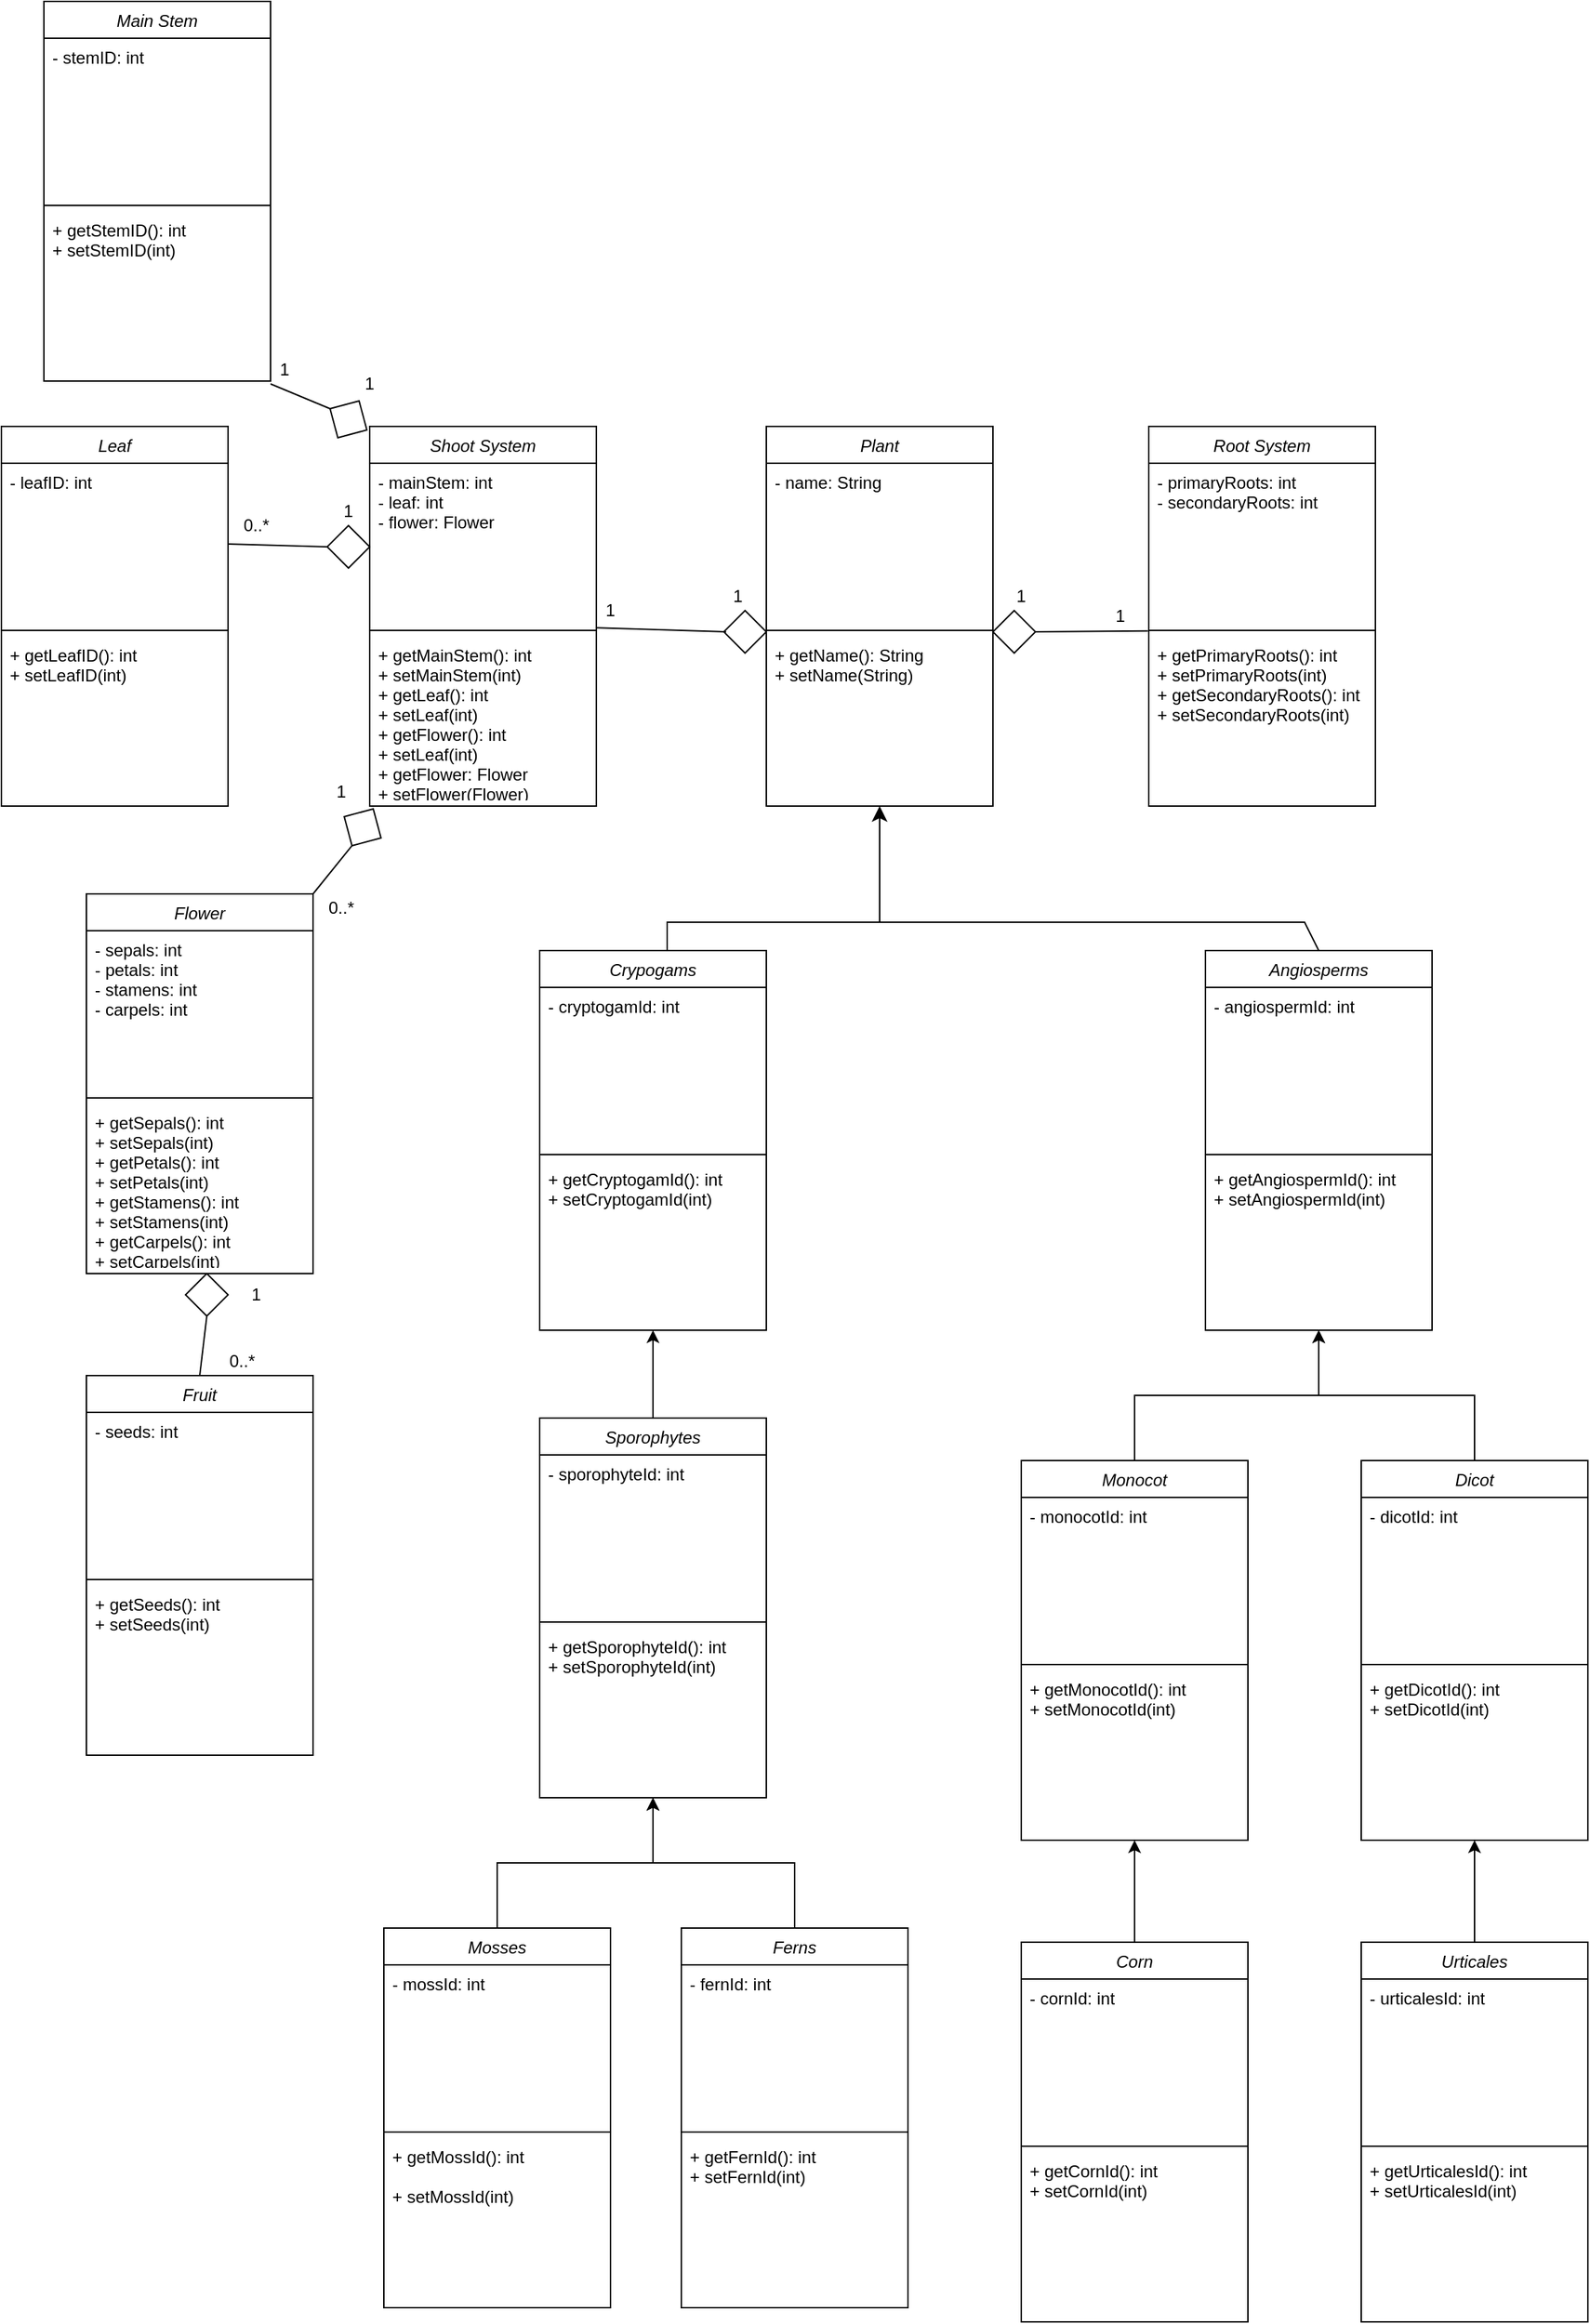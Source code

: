 <?xml version="1.0" encoding="UTF-8"?>
<!-- Do not edit this file with editors other than draw.io -->
<!DOCTYPE svg PUBLIC "-//W3C//DTD SVG 1.1//EN" "http://www.w3.org/Graphics/SVG/1.1/DTD/svg11.dtd">
<svg xmlns="http://www.w3.org/2000/svg" xmlns:xlink="http://www.w3.org/1999/xlink" version="1.1" width="1122px" height="1639px" viewBox="-0.5 -0.5 1122 1639" class="ge-export-svg-dark" content="&lt;mxfile host=&quot;app.diagrams.net&quot; modified=&quot;2024-07-17T01:08:20.909Z&quot; agent=&quot;Mozilla/5.0 (Macintosh; Intel Mac OS X 10_15_7) AppleWebKit/537.36 (KHTML, like Gecko) Chrome/126.0.0.0 Safari/537.36&quot; etag=&quot;Tj98cPPmwvDMQlfbiHWm&quot; version=&quot;24.6.5&quot; type=&quot;google&quot; scale=&quot;1&quot; border=&quot;0&quot;&gt;&#10;  &lt;diagram id=&quot;C5RBs43oDa-KdzZeNtuy&quot; name=&quot;Page-1&quot;&gt;&#10;    &lt;mxGraphModel dx=&quot;2998&quot; dy=&quot;2333&quot; grid=&quot;1&quot; gridSize=&quot;10&quot; guides=&quot;1&quot; tooltips=&quot;1&quot; connect=&quot;1&quot; arrows=&quot;1&quot; fold=&quot;1&quot; page=&quot;1&quot; pageScale=&quot;1&quot; pageWidth=&quot;827&quot; pageHeight=&quot;1169&quot; math=&quot;0&quot; shadow=&quot;0&quot;&gt;&#10;      &lt;root&gt;&#10;        &lt;mxCell id=&quot;WIyWlLk6GJQsqaUBKTNV-0&quot; /&gt;&#10;        &lt;mxCell id=&quot;WIyWlLk6GJQsqaUBKTNV-1&quot; parent=&quot;WIyWlLk6GJQsqaUBKTNV-0&quot; /&gt;&#10;        &lt;mxCell id=&quot;zkfFHV4jXpPFQw0GAbJ--0&quot; value=&quot;Plant&quot; style=&quot;swimlane;fontStyle=2;align=center;verticalAlign=top;childLayout=stackLayout;horizontal=1;startSize=26;horizontalStack=0;resizeParent=1;resizeLast=0;collapsible=1;marginBottom=0;rounded=0;shadow=0;strokeWidth=1;&quot; parent=&quot;WIyWlLk6GJQsqaUBKTNV-1&quot; vertex=&quot;1&quot;&gt;&#10;          &lt;mxGeometry x=&quot;220&quot; y=&quot;50&quot; width=&quot;160&quot; height=&quot;268&quot; as=&quot;geometry&quot;&gt;&#10;            &lt;mxRectangle x=&quot;230&quot; y=&quot;140&quot; width=&quot;160&quot; height=&quot;26&quot; as=&quot;alternateBounds&quot; /&gt;&#10;          &lt;/mxGeometry&gt;&#10;        &lt;/mxCell&gt;&#10;        &lt;mxCell id=&quot;zkfFHV4jXpPFQw0GAbJ--1&quot; value=&quot;- name: String&quot; style=&quot;text;align=left;verticalAlign=top;spacingLeft=4;spacingRight=4;overflow=hidden;rotatable=0;points=[[0,0.5],[1,0.5]];portConstraint=eastwest;&quot; parent=&quot;zkfFHV4jXpPFQw0GAbJ--0&quot; vertex=&quot;1&quot;&gt;&#10;          &lt;mxGeometry y=&quot;26&quot; width=&quot;160&quot; height=&quot;114&quot; as=&quot;geometry&quot; /&gt;&#10;        &lt;/mxCell&gt;&#10;        &lt;mxCell id=&quot;zkfFHV4jXpPFQw0GAbJ--4&quot; value=&quot;&quot; style=&quot;line;html=1;strokeWidth=1;align=left;verticalAlign=middle;spacingTop=-1;spacingLeft=3;spacingRight=3;rotatable=0;labelPosition=right;points=[];portConstraint=eastwest;&quot; parent=&quot;zkfFHV4jXpPFQw0GAbJ--0&quot; vertex=&quot;1&quot;&gt;&#10;          &lt;mxGeometry y=&quot;140&quot; width=&quot;160&quot; height=&quot;8&quot; as=&quot;geometry&quot; /&gt;&#10;        &lt;/mxCell&gt;&#10;        &lt;mxCell id=&quot;zkfFHV4jXpPFQw0GAbJ--5&quot; value=&quot;+ getName(): String&amp;#xa;+ setName(String)&quot; style=&quot;text;align=left;verticalAlign=top;spacingLeft=4;spacingRight=4;overflow=hidden;rotatable=0;points=[[0,0.5],[1,0.5]];portConstraint=eastwest;&quot; parent=&quot;zkfFHV4jXpPFQw0GAbJ--0&quot; vertex=&quot;1&quot;&gt;&#10;          &lt;mxGeometry y=&quot;148&quot; width=&quot;160&quot; height=&quot;112&quot; as=&quot;geometry&quot; /&gt;&#10;        &lt;/mxCell&gt;&#10;        &lt;mxCell id=&quot;payVanbFvL-snYp-T-cp-0&quot; value=&quot;Root System&quot; style=&quot;swimlane;fontStyle=2;align=center;verticalAlign=top;childLayout=stackLayout;horizontal=1;startSize=26;horizontalStack=0;resizeParent=1;resizeLast=0;collapsible=1;marginBottom=0;rounded=0;shadow=0;strokeWidth=1;&quot; vertex=&quot;1&quot; parent=&quot;WIyWlLk6GJQsqaUBKTNV-1&quot;&gt;&#10;          &lt;mxGeometry x=&quot;490&quot; y=&quot;50&quot; width=&quot;160&quot; height=&quot;268&quot; as=&quot;geometry&quot;&gt;&#10;            &lt;mxRectangle x=&quot;230&quot; y=&quot;140&quot; width=&quot;160&quot; height=&quot;26&quot; as=&quot;alternateBounds&quot; /&gt;&#10;          &lt;/mxGeometry&gt;&#10;        &lt;/mxCell&gt;&#10;        &lt;mxCell id=&quot;payVanbFvL-snYp-T-cp-1&quot; value=&quot;- primaryRoots: int&amp;#xa;- secondaryRoots: int&amp;#xa;&quot; style=&quot;text;align=left;verticalAlign=top;spacingLeft=4;spacingRight=4;overflow=hidden;rotatable=0;points=[[0,0.5],[1,0.5]];portConstraint=eastwest;&quot; vertex=&quot;1&quot; parent=&quot;payVanbFvL-snYp-T-cp-0&quot;&gt;&#10;          &lt;mxGeometry y=&quot;26&quot; width=&quot;160&quot; height=&quot;114&quot; as=&quot;geometry&quot; /&gt;&#10;        &lt;/mxCell&gt;&#10;        &lt;mxCell id=&quot;payVanbFvL-snYp-T-cp-2&quot; value=&quot;&quot; style=&quot;line;html=1;strokeWidth=1;align=left;verticalAlign=middle;spacingTop=-1;spacingLeft=3;spacingRight=3;rotatable=0;labelPosition=right;points=[];portConstraint=eastwest;&quot; vertex=&quot;1&quot; parent=&quot;payVanbFvL-snYp-T-cp-0&quot;&gt;&#10;          &lt;mxGeometry y=&quot;140&quot; width=&quot;160&quot; height=&quot;8&quot; as=&quot;geometry&quot; /&gt;&#10;        &lt;/mxCell&gt;&#10;        &lt;mxCell id=&quot;payVanbFvL-snYp-T-cp-3&quot; value=&quot;+ getPrimaryRoots(): int&amp;#xa;+ setPrimaryRoots(int)&amp;#xa;+ getSecondaryRoots(): int&amp;#xa;+ setSecondaryRoots(int)&quot; style=&quot;text;align=left;verticalAlign=top;spacingLeft=4;spacingRight=4;overflow=hidden;rotatable=0;points=[[0,0.5],[1,0.5]];portConstraint=eastwest;&quot; vertex=&quot;1&quot; parent=&quot;payVanbFvL-snYp-T-cp-0&quot;&gt;&#10;          &lt;mxGeometry y=&quot;148&quot; width=&quot;160&quot; height=&quot;112&quot; as=&quot;geometry&quot; /&gt;&#10;        &lt;/mxCell&gt;&#10;        &lt;mxCell id=&quot;payVanbFvL-snYp-T-cp-4&quot; value=&quot;&quot; style=&quot;rhombus;whiteSpace=wrap;html=1;&quot; vertex=&quot;1&quot; parent=&quot;WIyWlLk6GJQsqaUBKTNV-1&quot;&gt;&#10;          &lt;mxGeometry x=&quot;190&quot; y=&quot;180&quot; width=&quot;30&quot; height=&quot;30&quot; as=&quot;geometry&quot; /&gt;&#10;        &lt;/mxCell&gt;&#10;        &lt;mxCell id=&quot;payVanbFvL-snYp-T-cp-5&quot; value=&quot;&quot; style=&quot;endArrow=none;html=1;rounded=0;entryX=0.99;entryY=-0.052;entryDx=0;entryDy=0;entryPerimeter=0;exitX=0;exitY=0.5;exitDx=0;exitDy=0;&quot; edge=&quot;1&quot; parent=&quot;WIyWlLk6GJQsqaUBKTNV-1&quot;&gt;&#10;          &lt;mxGeometry width=&quot;50&quot; height=&quot;50&quot; relative=&quot;1&quot; as=&quot;geometry&quot;&gt;&#10;            &lt;mxPoint x=&quot;191.6&quot; y=&quot;195&quot; as=&quot;sourcePoint&quot; /&gt;&#10;            &lt;mxPoint x=&quot;100.0&quot; y=&quot;192.176&quot; as=&quot;targetPoint&quot; /&gt;&#10;          &lt;/mxGeometry&gt;&#10;        &lt;/mxCell&gt;&#10;        &lt;mxCell id=&quot;payVanbFvL-snYp-T-cp-6&quot; value=&quot;&quot; style=&quot;rhombus;whiteSpace=wrap;html=1;rotation=30;&quot; vertex=&quot;1&quot; parent=&quot;WIyWlLk6GJQsqaUBKTNV-1&quot;&gt;&#10;          &lt;mxGeometry x=&quot;-80&quot; y=&quot;318&quot; width=&quot;30&quot; height=&quot;30&quot; as=&quot;geometry&quot; /&gt;&#10;        &lt;/mxCell&gt;&#10;        &lt;mxCell id=&quot;payVanbFvL-snYp-T-cp-7&quot; value=&quot;&quot; style=&quot;endArrow=none;html=1;rounded=0;exitX=0.5;exitY=1;exitDx=0;exitDy=0;entryX=1;entryY=0;entryDx=0;entryDy=0;&quot; edge=&quot;1&quot; parent=&quot;WIyWlLk6GJQsqaUBKTNV-1&quot; source=&quot;payVanbFvL-snYp-T-cp-6&quot; target=&quot;payVanbFvL-snYp-T-cp-25&quot;&gt;&#10;          &lt;mxGeometry width=&quot;50&quot; height=&quot;50&quot; relative=&quot;1&quot; as=&quot;geometry&quot;&gt;&#10;            &lt;mxPoint x=&quot;480&quot; y=&quot;320&quot; as=&quot;sourcePoint&quot; /&gt;&#10;            &lt;mxPoint x=&quot;540&quot; y=&quot;465&quot; as=&quot;targetPoint&quot; /&gt;&#10;          &lt;/mxGeometry&gt;&#10;        &lt;/mxCell&gt;&#10;        &lt;mxCell id=&quot;payVanbFvL-snYp-T-cp-8&quot; value=&quot;&quot; style=&quot;rhombus;whiteSpace=wrap;html=1;&quot; vertex=&quot;1&quot; parent=&quot;WIyWlLk6GJQsqaUBKTNV-1&quot;&gt;&#10;          &lt;mxGeometry x=&quot;-190&quot; y=&quot;648&quot; width=&quot;30&quot; height=&quot;30&quot; as=&quot;geometry&quot; /&gt;&#10;        &lt;/mxCell&gt;&#10;        &lt;mxCell id=&quot;payVanbFvL-snYp-T-cp-9&quot; value=&quot;&quot; style=&quot;endArrow=none;html=1;rounded=0;exitX=0.5;exitY=1;exitDx=0;exitDy=0;entryX=0.5;entryY=0;entryDx=0;entryDy=0;&quot; edge=&quot;1&quot; parent=&quot;WIyWlLk6GJQsqaUBKTNV-1&quot; source=&quot;payVanbFvL-snYp-T-cp-8&quot; target=&quot;payVanbFvL-snYp-T-cp-29&quot;&gt;&#10;          &lt;mxGeometry width=&quot;50&quot; height=&quot;50&quot; relative=&quot;1&quot; as=&quot;geometry&quot;&gt;&#10;            &lt;mxPoint x=&quot;490&quot; y=&quot;330&quot; as=&quot;sourcePoint&quot; /&gt;&#10;            &lt;mxPoint x=&quot;550&quot; y=&quot;475&quot; as=&quot;targetPoint&quot; /&gt;&#10;          &lt;/mxGeometry&gt;&#10;        &lt;/mxCell&gt;&#10;        &lt;mxCell id=&quot;payVanbFvL-snYp-T-cp-10&quot; value=&quot;&quot; style=&quot;rhombus;whiteSpace=wrap;html=1;&quot; vertex=&quot;1&quot; parent=&quot;WIyWlLk6GJQsqaUBKTNV-1&quot;&gt;&#10;          &lt;mxGeometry x=&quot;380&quot; y=&quot;180&quot; width=&quot;30&quot; height=&quot;30&quot; as=&quot;geometry&quot; /&gt;&#10;        &lt;/mxCell&gt;&#10;        &lt;mxCell id=&quot;payVanbFvL-snYp-T-cp-11&quot; value=&quot;&quot; style=&quot;endArrow=none;html=1;rounded=0;exitX=1;exitY=0.5;exitDx=0;exitDy=0;entryX=-0.004;entryY=-0.032;entryDx=0;entryDy=0;entryPerimeter=0;&quot; edge=&quot;1&quot; parent=&quot;WIyWlLk6GJQsqaUBKTNV-1&quot; source=&quot;payVanbFvL-snYp-T-cp-10&quot; target=&quot;payVanbFvL-snYp-T-cp-3&quot;&gt;&#10;          &lt;mxGeometry width=&quot;50&quot; height=&quot;50&quot; relative=&quot;1&quot; as=&quot;geometry&quot;&gt;&#10;            &lt;mxPoint x=&quot;451&quot; y=&quot;50&quot; as=&quot;sourcePoint&quot; /&gt;&#10;            &lt;mxPoint x=&quot;490&quot; y=&quot;195&quot; as=&quot;targetPoint&quot; /&gt;&#10;          &lt;/mxGeometry&gt;&#10;        &lt;/mxCell&gt;&#10;        &lt;mxCell id=&quot;payVanbFvL-snYp-T-cp-19&quot; value=&quot;Shoot System&quot; style=&quot;swimlane;fontStyle=2;align=center;verticalAlign=top;childLayout=stackLayout;horizontal=1;startSize=26;horizontalStack=0;resizeParent=1;resizeLast=0;collapsible=1;marginBottom=0;rounded=0;shadow=0;strokeWidth=1;&quot; vertex=&quot;1&quot; parent=&quot;WIyWlLk6GJQsqaUBKTNV-1&quot;&gt;&#10;          &lt;mxGeometry x=&quot;-60&quot; y=&quot;50&quot; width=&quot;160&quot; height=&quot;268&quot; as=&quot;geometry&quot;&gt;&#10;            &lt;mxRectangle x=&quot;230&quot; y=&quot;140&quot; width=&quot;160&quot; height=&quot;26&quot; as=&quot;alternateBounds&quot; /&gt;&#10;          &lt;/mxGeometry&gt;&#10;        &lt;/mxCell&gt;&#10;        &lt;mxCell id=&quot;payVanbFvL-snYp-T-cp-20&quot; value=&quot;- mainStem: int&amp;#xa;- leaf: int&amp;#xa;- flower: Flower&amp;#xa;&quot; style=&quot;text;align=left;verticalAlign=top;spacingLeft=4;spacingRight=4;overflow=hidden;rotatable=0;points=[[0,0.5],[1,0.5]];portConstraint=eastwest;&quot; vertex=&quot;1&quot; parent=&quot;payVanbFvL-snYp-T-cp-19&quot;&gt;&#10;          &lt;mxGeometry y=&quot;26&quot; width=&quot;160&quot; height=&quot;114&quot; as=&quot;geometry&quot; /&gt;&#10;        &lt;/mxCell&gt;&#10;        &lt;mxCell id=&quot;payVanbFvL-snYp-T-cp-21&quot; value=&quot;&quot; style=&quot;line;html=1;strokeWidth=1;align=left;verticalAlign=middle;spacingTop=-1;spacingLeft=3;spacingRight=3;rotatable=0;labelPosition=right;points=[];portConstraint=eastwest;&quot; vertex=&quot;1&quot; parent=&quot;payVanbFvL-snYp-T-cp-19&quot;&gt;&#10;          &lt;mxGeometry y=&quot;140&quot; width=&quot;160&quot; height=&quot;8&quot; as=&quot;geometry&quot; /&gt;&#10;        &lt;/mxCell&gt;&#10;        &lt;mxCell id=&quot;payVanbFvL-snYp-T-cp-22&quot; value=&quot;+ getMainStem(): int&amp;#xa;+ setMainStem(int)&amp;#xa;+ getLeaf(): int&amp;#xa;+ setLeaf(int)&amp;#xa;+ getFlower(): int&amp;#xa;+ setLeaf(int)&amp;#xa;+ getFlower: Flower&amp;#xa;+ setFlower(Flower)&quot; style=&quot;text;align=left;verticalAlign=top;spacingLeft=4;spacingRight=4;overflow=hidden;rotatable=0;points=[[0,0.5],[1,0.5]];portConstraint=eastwest;&quot; vertex=&quot;1&quot; parent=&quot;payVanbFvL-snYp-T-cp-19&quot;&gt;&#10;          &lt;mxGeometry y=&quot;148&quot; width=&quot;160&quot; height=&quot;112&quot; as=&quot;geometry&quot; /&gt;&#10;        &lt;/mxCell&gt;&#10;        &lt;mxCell id=&quot;payVanbFvL-snYp-T-cp-25&quot; value=&quot;Flower&quot; style=&quot;swimlane;fontStyle=2;align=center;verticalAlign=top;childLayout=stackLayout;horizontal=1;startSize=26;horizontalStack=0;resizeParent=1;resizeLast=0;collapsible=1;marginBottom=0;rounded=0;shadow=0;strokeWidth=1;&quot; vertex=&quot;1&quot; parent=&quot;WIyWlLk6GJQsqaUBKTNV-1&quot;&gt;&#10;          &lt;mxGeometry x=&quot;-260&quot; y=&quot;380&quot; width=&quot;160&quot; height=&quot;268&quot; as=&quot;geometry&quot;&gt;&#10;            &lt;mxRectangle x=&quot;230&quot; y=&quot;140&quot; width=&quot;160&quot; height=&quot;26&quot; as=&quot;alternateBounds&quot; /&gt;&#10;          &lt;/mxGeometry&gt;&#10;        &lt;/mxCell&gt;&#10;        &lt;mxCell id=&quot;payVanbFvL-snYp-T-cp-26&quot; value=&quot;- sepals: int&amp;#xa;- petals: int&amp;#xa;- stamens: int&amp;#xa;- carpels: int&quot; style=&quot;text;align=left;verticalAlign=top;spacingLeft=4;spacingRight=4;overflow=hidden;rotatable=0;points=[[0,0.5],[1,0.5]];portConstraint=eastwest;&quot; vertex=&quot;1&quot; parent=&quot;payVanbFvL-snYp-T-cp-25&quot;&gt;&#10;          &lt;mxGeometry y=&quot;26&quot; width=&quot;160&quot; height=&quot;114&quot; as=&quot;geometry&quot; /&gt;&#10;        &lt;/mxCell&gt;&#10;        &lt;mxCell id=&quot;payVanbFvL-snYp-T-cp-27&quot; value=&quot;&quot; style=&quot;line;html=1;strokeWidth=1;align=left;verticalAlign=middle;spacingTop=-1;spacingLeft=3;spacingRight=3;rotatable=0;labelPosition=right;points=[];portConstraint=eastwest;&quot; vertex=&quot;1&quot; parent=&quot;payVanbFvL-snYp-T-cp-25&quot;&gt;&#10;          &lt;mxGeometry y=&quot;140&quot; width=&quot;160&quot; height=&quot;8&quot; as=&quot;geometry&quot; /&gt;&#10;        &lt;/mxCell&gt;&#10;        &lt;mxCell id=&quot;payVanbFvL-snYp-T-cp-28&quot; value=&quot;+ getSepals(): int&amp;#xa;+ setSepals(int)&amp;#xa;+ getPetals(): int&amp;#xa;+ setPetals(int)&amp;#xa;+ getStamens(): int&amp;#xa;+ setStamens(int)&amp;#xa;+ getCarpels(): int&amp;#xa;+ setCarpels(int)&amp;#xa;&quot; style=&quot;text;align=left;verticalAlign=top;spacingLeft=4;spacingRight=4;overflow=hidden;rotatable=0;points=[[0,0.5],[1,0.5]];portConstraint=eastwest;&quot; vertex=&quot;1&quot; parent=&quot;payVanbFvL-snYp-T-cp-25&quot;&gt;&#10;          &lt;mxGeometry y=&quot;148&quot; width=&quot;160&quot; height=&quot;112&quot; as=&quot;geometry&quot; /&gt;&#10;        &lt;/mxCell&gt;&#10;        &lt;mxCell id=&quot;payVanbFvL-snYp-T-cp-29&quot; value=&quot;Fruit&quot; style=&quot;swimlane;fontStyle=2;align=center;verticalAlign=top;childLayout=stackLayout;horizontal=1;startSize=26;horizontalStack=0;resizeParent=1;resizeLast=0;collapsible=1;marginBottom=0;rounded=0;shadow=0;strokeWidth=1;&quot; vertex=&quot;1&quot; parent=&quot;WIyWlLk6GJQsqaUBKTNV-1&quot;&gt;&#10;          &lt;mxGeometry x=&quot;-260&quot; y=&quot;720&quot; width=&quot;160&quot; height=&quot;268&quot; as=&quot;geometry&quot;&gt;&#10;            &lt;mxRectangle x=&quot;230&quot; y=&quot;140&quot; width=&quot;160&quot; height=&quot;26&quot; as=&quot;alternateBounds&quot; /&gt;&#10;          &lt;/mxGeometry&gt;&#10;        &lt;/mxCell&gt;&#10;        &lt;mxCell id=&quot;payVanbFvL-snYp-T-cp-30&quot; value=&quot;- seeds: int&quot; style=&quot;text;align=left;verticalAlign=top;spacingLeft=4;spacingRight=4;overflow=hidden;rotatable=0;points=[[0,0.5],[1,0.5]];portConstraint=eastwest;&quot; vertex=&quot;1&quot; parent=&quot;payVanbFvL-snYp-T-cp-29&quot;&gt;&#10;          &lt;mxGeometry y=&quot;26&quot; width=&quot;160&quot; height=&quot;114&quot; as=&quot;geometry&quot; /&gt;&#10;        &lt;/mxCell&gt;&#10;        &lt;mxCell id=&quot;payVanbFvL-snYp-T-cp-31&quot; value=&quot;&quot; style=&quot;line;html=1;strokeWidth=1;align=left;verticalAlign=middle;spacingTop=-1;spacingLeft=3;spacingRight=3;rotatable=0;labelPosition=right;points=[];portConstraint=eastwest;&quot; vertex=&quot;1&quot; parent=&quot;payVanbFvL-snYp-T-cp-29&quot;&gt;&#10;          &lt;mxGeometry y=&quot;140&quot; width=&quot;160&quot; height=&quot;8&quot; as=&quot;geometry&quot; /&gt;&#10;        &lt;/mxCell&gt;&#10;        &lt;mxCell id=&quot;payVanbFvL-snYp-T-cp-32&quot; value=&quot;+ getSeeds(): int&amp;#xa;+ setSeeds(int)&quot; style=&quot;text;align=left;verticalAlign=top;spacingLeft=4;spacingRight=4;overflow=hidden;rotatable=0;points=[[0,0.5],[1,0.5]];portConstraint=eastwest;&quot; vertex=&quot;1&quot; parent=&quot;payVanbFvL-snYp-T-cp-29&quot;&gt;&#10;          &lt;mxGeometry y=&quot;148&quot; width=&quot;160&quot; height=&quot;112&quot; as=&quot;geometry&quot; /&gt;&#10;        &lt;/mxCell&gt;&#10;        &lt;mxCell id=&quot;payVanbFvL-snYp-T-cp-34&quot; value=&quot;Crypogams&quot; style=&quot;swimlane;fontStyle=2;align=center;verticalAlign=top;childLayout=stackLayout;horizontal=1;startSize=26;horizontalStack=0;resizeParent=1;resizeLast=0;collapsible=1;marginBottom=0;rounded=0;shadow=0;strokeWidth=1;&quot; vertex=&quot;1&quot; parent=&quot;WIyWlLk6GJQsqaUBKTNV-1&quot;&gt;&#10;          &lt;mxGeometry x=&quot;60&quot; y=&quot;420&quot; width=&quot;160&quot; height=&quot;268&quot; as=&quot;geometry&quot;&gt;&#10;            &lt;mxRectangle x=&quot;230&quot; y=&quot;140&quot; width=&quot;160&quot; height=&quot;26&quot; as=&quot;alternateBounds&quot; /&gt;&#10;          &lt;/mxGeometry&gt;&#10;        &lt;/mxCell&gt;&#10;        &lt;mxCell id=&quot;payVanbFvL-snYp-T-cp-35&quot; value=&quot;- cryptogamId: int&quot; style=&quot;text;align=left;verticalAlign=top;spacingLeft=4;spacingRight=4;overflow=hidden;rotatable=0;points=[[0,0.5],[1,0.5]];portConstraint=eastwest;&quot; vertex=&quot;1&quot; parent=&quot;payVanbFvL-snYp-T-cp-34&quot;&gt;&#10;          &lt;mxGeometry y=&quot;26&quot; width=&quot;160&quot; height=&quot;114&quot; as=&quot;geometry&quot; /&gt;&#10;        &lt;/mxCell&gt;&#10;        &lt;mxCell id=&quot;payVanbFvL-snYp-T-cp-36&quot; value=&quot;&quot; style=&quot;line;html=1;strokeWidth=1;align=left;verticalAlign=middle;spacingTop=-1;spacingLeft=3;spacingRight=3;rotatable=0;labelPosition=right;points=[];portConstraint=eastwest;&quot; vertex=&quot;1&quot; parent=&quot;payVanbFvL-snYp-T-cp-34&quot;&gt;&#10;          &lt;mxGeometry y=&quot;140&quot; width=&quot;160&quot; height=&quot;8&quot; as=&quot;geometry&quot; /&gt;&#10;        &lt;/mxCell&gt;&#10;        &lt;mxCell id=&quot;payVanbFvL-snYp-T-cp-37&quot; value=&quot;+ getCryptogamId(): int &amp;#xa;+ setCryptogamId(int)&quot; style=&quot;text;align=left;verticalAlign=top;spacingLeft=4;spacingRight=4;overflow=hidden;rotatable=0;points=[[0,0.5],[1,0.5]];portConstraint=eastwest;&quot; vertex=&quot;1&quot; parent=&quot;payVanbFvL-snYp-T-cp-34&quot;&gt;&#10;          &lt;mxGeometry y=&quot;148&quot; width=&quot;160&quot; height=&quot;112&quot; as=&quot;geometry&quot; /&gt;&#10;        &lt;/mxCell&gt;&#10;        &lt;mxCell id=&quot;payVanbFvL-snYp-T-cp-38&quot; value=&quot;Angiosperms&quot; style=&quot;swimlane;fontStyle=2;align=center;verticalAlign=top;childLayout=stackLayout;horizontal=1;startSize=26;horizontalStack=0;resizeParent=1;resizeLast=0;collapsible=1;marginBottom=0;rounded=0;shadow=0;strokeWidth=1;&quot; vertex=&quot;1&quot; parent=&quot;WIyWlLk6GJQsqaUBKTNV-1&quot;&gt;&#10;          &lt;mxGeometry x=&quot;530&quot; y=&quot;420&quot; width=&quot;160&quot; height=&quot;268&quot; as=&quot;geometry&quot;&gt;&#10;            &lt;mxRectangle x=&quot;230&quot; y=&quot;140&quot; width=&quot;160&quot; height=&quot;26&quot; as=&quot;alternateBounds&quot; /&gt;&#10;          &lt;/mxGeometry&gt;&#10;        &lt;/mxCell&gt;&#10;        &lt;mxCell id=&quot;payVanbFvL-snYp-T-cp-39&quot; value=&quot;- angiospermId: int&quot; style=&quot;text;align=left;verticalAlign=top;spacingLeft=4;spacingRight=4;overflow=hidden;rotatable=0;points=[[0,0.5],[1,0.5]];portConstraint=eastwest;&quot; vertex=&quot;1&quot; parent=&quot;payVanbFvL-snYp-T-cp-38&quot;&gt;&#10;          &lt;mxGeometry y=&quot;26&quot; width=&quot;160&quot; height=&quot;114&quot; as=&quot;geometry&quot; /&gt;&#10;        &lt;/mxCell&gt;&#10;        &lt;mxCell id=&quot;payVanbFvL-snYp-T-cp-40&quot; value=&quot;&quot; style=&quot;line;html=1;strokeWidth=1;align=left;verticalAlign=middle;spacingTop=-1;spacingLeft=3;spacingRight=3;rotatable=0;labelPosition=right;points=[];portConstraint=eastwest;&quot; vertex=&quot;1&quot; parent=&quot;payVanbFvL-snYp-T-cp-38&quot;&gt;&#10;          &lt;mxGeometry y=&quot;140&quot; width=&quot;160&quot; height=&quot;8&quot; as=&quot;geometry&quot; /&gt;&#10;        &lt;/mxCell&gt;&#10;        &lt;mxCell id=&quot;payVanbFvL-snYp-T-cp-41&quot; value=&quot;+ getAngiospermId(): int &amp;#xa;+ setAngiospermId(int)&quot; style=&quot;text;align=left;verticalAlign=top;spacingLeft=4;spacingRight=4;overflow=hidden;rotatable=0;points=[[0,0.5],[1,0.5]];portConstraint=eastwest;&quot; vertex=&quot;1&quot; parent=&quot;payVanbFvL-snYp-T-cp-38&quot;&gt;&#10;          &lt;mxGeometry y=&quot;148&quot; width=&quot;160&quot; height=&quot;112&quot; as=&quot;geometry&quot; /&gt;&#10;        &lt;/mxCell&gt;&#10;        &lt;mxCell id=&quot;payVanbFvL-snYp-T-cp-43&quot; value=&quot;&quot; style=&quot;edgeStyle=elbowEdgeStyle;elbow=vertical;endArrow=classic;html=1;curved=0;rounded=0;endSize=8;startSize=8;entryX=0.5;entryY=1;entryDx=0;entryDy=0;&quot; edge=&quot;1&quot; parent=&quot;WIyWlLk6GJQsqaUBKTNV-1&quot; target=&quot;zkfFHV4jXpPFQw0GAbJ--0&quot;&gt;&#10;          &lt;mxGeometry width=&quot;50&quot; height=&quot;50&quot; relative=&quot;1&quot; as=&quot;geometry&quot;&gt;&#10;            &lt;mxPoint x=&quot;150&quot; y=&quot;420&quot; as=&quot;sourcePoint&quot; /&gt;&#10;            &lt;mxPoint x=&quot;200&quot; y=&quot;370&quot; as=&quot;targetPoint&quot; /&gt;&#10;            &lt;Array as=&quot;points&quot;&gt;&#10;              &lt;mxPoint x=&quot;230&quot; y=&quot;400&quot; /&gt;&#10;            &lt;/Array&gt;&#10;          &lt;/mxGeometry&gt;&#10;        &lt;/mxCell&gt;&#10;        &lt;mxCell id=&quot;payVanbFvL-snYp-T-cp-44&quot; value=&quot;&quot; style=&quot;endArrow=none;html=1;rounded=0;entryX=0.5;entryY=0;entryDx=0;entryDy=0;&quot; edge=&quot;1&quot; parent=&quot;WIyWlLk6GJQsqaUBKTNV-1&quot; target=&quot;payVanbFvL-snYp-T-cp-38&quot;&gt;&#10;          &lt;mxGeometry width=&quot;50&quot; height=&quot;50&quot; relative=&quot;1&quot; as=&quot;geometry&quot;&gt;&#10;            &lt;mxPoint x=&quot;300&quot; y=&quot;400&quot; as=&quot;sourcePoint&quot; /&gt;&#10;            &lt;mxPoint x=&quot;310&quot; y=&quot;430&quot; as=&quot;targetPoint&quot; /&gt;&#10;            &lt;Array as=&quot;points&quot;&gt;&#10;              &lt;mxPoint x=&quot;380&quot; y=&quot;400&quot; /&gt;&#10;              &lt;mxPoint x=&quot;600&quot; y=&quot;400&quot; /&gt;&#10;            &lt;/Array&gt;&#10;          &lt;/mxGeometry&gt;&#10;        &lt;/mxCell&gt;&#10;        &lt;mxCell id=&quot;payVanbFvL-snYp-T-cp-45&quot; value=&quot;Sporophytes&quot; style=&quot;swimlane;fontStyle=2;align=center;verticalAlign=top;childLayout=stackLayout;horizontal=1;startSize=26;horizontalStack=0;resizeParent=1;resizeLast=0;collapsible=1;marginBottom=0;rounded=0;shadow=0;strokeWidth=1;&quot; vertex=&quot;1&quot; parent=&quot;WIyWlLk6GJQsqaUBKTNV-1&quot;&gt;&#10;          &lt;mxGeometry x=&quot;60&quot; y=&quot;750&quot; width=&quot;160&quot; height=&quot;268&quot; as=&quot;geometry&quot;&gt;&#10;            &lt;mxRectangle x=&quot;230&quot; y=&quot;140&quot; width=&quot;160&quot; height=&quot;26&quot; as=&quot;alternateBounds&quot; /&gt;&#10;          &lt;/mxGeometry&gt;&#10;        &lt;/mxCell&gt;&#10;        &lt;mxCell id=&quot;payVanbFvL-snYp-T-cp-46&quot; value=&quot;- sporophyteId: int&quot; style=&quot;text;align=left;verticalAlign=top;spacingLeft=4;spacingRight=4;overflow=hidden;rotatable=0;points=[[0,0.5],[1,0.5]];portConstraint=eastwest;&quot; vertex=&quot;1&quot; parent=&quot;payVanbFvL-snYp-T-cp-45&quot;&gt;&#10;          &lt;mxGeometry y=&quot;26&quot; width=&quot;160&quot; height=&quot;114&quot; as=&quot;geometry&quot; /&gt;&#10;        &lt;/mxCell&gt;&#10;        &lt;mxCell id=&quot;payVanbFvL-snYp-T-cp-47&quot; value=&quot;&quot; style=&quot;line;html=1;strokeWidth=1;align=left;verticalAlign=middle;spacingTop=-1;spacingLeft=3;spacingRight=3;rotatable=0;labelPosition=right;points=[];portConstraint=eastwest;&quot; vertex=&quot;1&quot; parent=&quot;payVanbFvL-snYp-T-cp-45&quot;&gt;&#10;          &lt;mxGeometry y=&quot;140&quot; width=&quot;160&quot; height=&quot;8&quot; as=&quot;geometry&quot; /&gt;&#10;        &lt;/mxCell&gt;&#10;        &lt;mxCell id=&quot;payVanbFvL-snYp-T-cp-48&quot; value=&quot;+ getSporophyteId(): int &amp;#xa;+ setSporophyteId(int)&quot; style=&quot;text;align=left;verticalAlign=top;spacingLeft=4;spacingRight=4;overflow=hidden;rotatable=0;points=[[0,0.5],[1,0.5]];portConstraint=eastwest;&quot; vertex=&quot;1&quot; parent=&quot;payVanbFvL-snYp-T-cp-45&quot;&gt;&#10;          &lt;mxGeometry y=&quot;148&quot; width=&quot;160&quot; height=&quot;112&quot; as=&quot;geometry&quot; /&gt;&#10;        &lt;/mxCell&gt;&#10;        &lt;mxCell id=&quot;payVanbFvL-snYp-T-cp-49&quot; value=&quot;&quot; style=&quot;endArrow=classic;html=1;rounded=0;exitX=0.5;exitY=0;exitDx=0;exitDy=0;entryX=0.5;entryY=1;entryDx=0;entryDy=0;&quot; edge=&quot;1&quot; parent=&quot;WIyWlLk6GJQsqaUBKTNV-1&quot; source=&quot;payVanbFvL-snYp-T-cp-45&quot; target=&quot;payVanbFvL-snYp-T-cp-34&quot;&gt;&#10;          &lt;mxGeometry width=&quot;50&quot; height=&quot;50&quot; relative=&quot;1&quot; as=&quot;geometry&quot;&gt;&#10;            &lt;mxPoint x=&quot;260&quot; y=&quot;750&quot; as=&quot;sourcePoint&quot; /&gt;&#10;            &lt;mxPoint x=&quot;310&quot; y=&quot;700&quot; as=&quot;targetPoint&quot; /&gt;&#10;          &lt;/mxGeometry&gt;&#10;        &lt;/mxCell&gt;&#10;        &lt;mxCell id=&quot;payVanbFvL-snYp-T-cp-58&quot; style=&quot;edgeStyle=orthogonalEdgeStyle;rounded=0;orthogonalLoop=1;jettySize=auto;html=1;entryX=0.5;entryY=1;entryDx=0;entryDy=0;&quot; edge=&quot;1&quot; parent=&quot;WIyWlLk6GJQsqaUBKTNV-1&quot; source=&quot;payVanbFvL-snYp-T-cp-50&quot; target=&quot;payVanbFvL-snYp-T-cp-45&quot;&gt;&#10;          &lt;mxGeometry relative=&quot;1&quot; as=&quot;geometry&quot; /&gt;&#10;        &lt;/mxCell&gt;&#10;        &lt;mxCell id=&quot;payVanbFvL-snYp-T-cp-50&quot; value=&quot;Mosses&quot; style=&quot;swimlane;fontStyle=2;align=center;verticalAlign=top;childLayout=stackLayout;horizontal=1;startSize=26;horizontalStack=0;resizeParent=1;resizeLast=0;collapsible=1;marginBottom=0;rounded=0;shadow=0;strokeWidth=1;&quot; vertex=&quot;1&quot; parent=&quot;WIyWlLk6GJQsqaUBKTNV-1&quot;&gt;&#10;          &lt;mxGeometry x=&quot;-50&quot; y=&quot;1110&quot; width=&quot;160&quot; height=&quot;268&quot; as=&quot;geometry&quot;&gt;&#10;            &lt;mxRectangle x=&quot;230&quot; y=&quot;140&quot; width=&quot;160&quot; height=&quot;26&quot; as=&quot;alternateBounds&quot; /&gt;&#10;          &lt;/mxGeometry&gt;&#10;        &lt;/mxCell&gt;&#10;        &lt;mxCell id=&quot;payVanbFvL-snYp-T-cp-51&quot; value=&quot;- mossId: int&quot; style=&quot;text;align=left;verticalAlign=top;spacingLeft=4;spacingRight=4;overflow=hidden;rotatable=0;points=[[0,0.5],[1,0.5]];portConstraint=eastwest;&quot; vertex=&quot;1&quot; parent=&quot;payVanbFvL-snYp-T-cp-50&quot;&gt;&#10;          &lt;mxGeometry y=&quot;26&quot; width=&quot;160&quot; height=&quot;114&quot; as=&quot;geometry&quot; /&gt;&#10;        &lt;/mxCell&gt;&#10;        &lt;mxCell id=&quot;payVanbFvL-snYp-T-cp-52&quot; value=&quot;&quot; style=&quot;line;html=1;strokeWidth=1;align=left;verticalAlign=middle;spacingTop=-1;spacingLeft=3;spacingRight=3;rotatable=0;labelPosition=right;points=[];portConstraint=eastwest;&quot; vertex=&quot;1&quot; parent=&quot;payVanbFvL-snYp-T-cp-50&quot;&gt;&#10;          &lt;mxGeometry y=&quot;140&quot; width=&quot;160&quot; height=&quot;8&quot; as=&quot;geometry&quot; /&gt;&#10;        &lt;/mxCell&gt;&#10;        &lt;mxCell id=&quot;payVanbFvL-snYp-T-cp-53&quot; value=&quot;+ getMossId(): int&amp;#xa;&amp;#xa;+ setMossId(int)&quot; style=&quot;text;align=left;verticalAlign=top;spacingLeft=4;spacingRight=4;overflow=hidden;rotatable=0;points=[[0,0.5],[1,0.5]];portConstraint=eastwest;&quot; vertex=&quot;1&quot; parent=&quot;payVanbFvL-snYp-T-cp-50&quot;&gt;&#10;          &lt;mxGeometry y=&quot;148&quot; width=&quot;160&quot; height=&quot;112&quot; as=&quot;geometry&quot; /&gt;&#10;        &lt;/mxCell&gt;&#10;        &lt;mxCell id=&quot;payVanbFvL-snYp-T-cp-59&quot; style=&quot;edgeStyle=orthogonalEdgeStyle;rounded=0;orthogonalLoop=1;jettySize=auto;html=1;entryX=0.5;entryY=1;entryDx=0;entryDy=0;&quot; edge=&quot;1&quot; parent=&quot;WIyWlLk6GJQsqaUBKTNV-1&quot; source=&quot;payVanbFvL-snYp-T-cp-54&quot; target=&quot;payVanbFvL-snYp-T-cp-45&quot;&gt;&#10;          &lt;mxGeometry relative=&quot;1&quot; as=&quot;geometry&quot; /&gt;&#10;        &lt;/mxCell&gt;&#10;        &lt;mxCell id=&quot;payVanbFvL-snYp-T-cp-54&quot; value=&quot;Ferns&quot; style=&quot;swimlane;fontStyle=2;align=center;verticalAlign=top;childLayout=stackLayout;horizontal=1;startSize=26;horizontalStack=0;resizeParent=1;resizeLast=0;collapsible=1;marginBottom=0;rounded=0;shadow=0;strokeWidth=1;&quot; vertex=&quot;1&quot; parent=&quot;WIyWlLk6GJQsqaUBKTNV-1&quot;&gt;&#10;          &lt;mxGeometry x=&quot;160&quot; y=&quot;1110&quot; width=&quot;160&quot; height=&quot;268&quot; as=&quot;geometry&quot;&gt;&#10;            &lt;mxRectangle x=&quot;230&quot; y=&quot;140&quot; width=&quot;160&quot; height=&quot;26&quot; as=&quot;alternateBounds&quot; /&gt;&#10;          &lt;/mxGeometry&gt;&#10;        &lt;/mxCell&gt;&#10;        &lt;mxCell id=&quot;payVanbFvL-snYp-T-cp-55&quot; value=&quot;- fernId: int&quot; style=&quot;text;align=left;verticalAlign=top;spacingLeft=4;spacingRight=4;overflow=hidden;rotatable=0;points=[[0,0.5],[1,0.5]];portConstraint=eastwest;&quot; vertex=&quot;1&quot; parent=&quot;payVanbFvL-snYp-T-cp-54&quot;&gt;&#10;          &lt;mxGeometry y=&quot;26&quot; width=&quot;160&quot; height=&quot;114&quot; as=&quot;geometry&quot; /&gt;&#10;        &lt;/mxCell&gt;&#10;        &lt;mxCell id=&quot;payVanbFvL-snYp-T-cp-56&quot; value=&quot;&quot; style=&quot;line;html=1;strokeWidth=1;align=left;verticalAlign=middle;spacingTop=-1;spacingLeft=3;spacingRight=3;rotatable=0;labelPosition=right;points=[];portConstraint=eastwest;&quot; vertex=&quot;1&quot; parent=&quot;payVanbFvL-snYp-T-cp-54&quot;&gt;&#10;          &lt;mxGeometry y=&quot;140&quot; width=&quot;160&quot; height=&quot;8&quot; as=&quot;geometry&quot; /&gt;&#10;        &lt;/mxCell&gt;&#10;        &lt;mxCell id=&quot;payVanbFvL-snYp-T-cp-57&quot; value=&quot;+ getFernId(): int &amp;#xa;+ setFernId(int)&quot; style=&quot;text;align=left;verticalAlign=top;spacingLeft=4;spacingRight=4;overflow=hidden;rotatable=0;points=[[0,0.5],[1,0.5]];portConstraint=eastwest;&quot; vertex=&quot;1&quot; parent=&quot;payVanbFvL-snYp-T-cp-54&quot;&gt;&#10;          &lt;mxGeometry y=&quot;148&quot; width=&quot;160&quot; height=&quot;112&quot; as=&quot;geometry&quot; /&gt;&#10;        &lt;/mxCell&gt;&#10;        &lt;mxCell id=&quot;payVanbFvL-snYp-T-cp-78&quot; style=&quot;edgeStyle=orthogonalEdgeStyle;rounded=0;orthogonalLoop=1;jettySize=auto;html=1;entryX=0.5;entryY=1;entryDx=0;entryDy=0;&quot; edge=&quot;1&quot; parent=&quot;WIyWlLk6GJQsqaUBKTNV-1&quot; source=&quot;payVanbFvL-snYp-T-cp-60&quot; target=&quot;payVanbFvL-snYp-T-cp-38&quot;&gt;&#10;          &lt;mxGeometry relative=&quot;1&quot; as=&quot;geometry&quot; /&gt;&#10;        &lt;/mxCell&gt;&#10;        &lt;mxCell id=&quot;payVanbFvL-snYp-T-cp-60&quot; value=&quot;Monocot&quot; style=&quot;swimlane;fontStyle=2;align=center;verticalAlign=top;childLayout=stackLayout;horizontal=1;startSize=26;horizontalStack=0;resizeParent=1;resizeLast=0;collapsible=1;marginBottom=0;rounded=0;shadow=0;strokeWidth=1;&quot; vertex=&quot;1&quot; parent=&quot;WIyWlLk6GJQsqaUBKTNV-1&quot;&gt;&#10;          &lt;mxGeometry x=&quot;400&quot; y=&quot;780&quot; width=&quot;160&quot; height=&quot;268&quot; as=&quot;geometry&quot;&gt;&#10;            &lt;mxRectangle x=&quot;230&quot; y=&quot;140&quot; width=&quot;160&quot; height=&quot;26&quot; as=&quot;alternateBounds&quot; /&gt;&#10;          &lt;/mxGeometry&gt;&#10;        &lt;/mxCell&gt;&#10;        &lt;mxCell id=&quot;payVanbFvL-snYp-T-cp-61&quot; value=&quot;- monocotId: int&quot; style=&quot;text;align=left;verticalAlign=top;spacingLeft=4;spacingRight=4;overflow=hidden;rotatable=0;points=[[0,0.5],[1,0.5]];portConstraint=eastwest;&quot; vertex=&quot;1&quot; parent=&quot;payVanbFvL-snYp-T-cp-60&quot;&gt;&#10;          &lt;mxGeometry y=&quot;26&quot; width=&quot;160&quot; height=&quot;114&quot; as=&quot;geometry&quot; /&gt;&#10;        &lt;/mxCell&gt;&#10;        &lt;mxCell id=&quot;payVanbFvL-snYp-T-cp-62&quot; value=&quot;&quot; style=&quot;line;html=1;strokeWidth=1;align=left;verticalAlign=middle;spacingTop=-1;spacingLeft=3;spacingRight=3;rotatable=0;labelPosition=right;points=[];portConstraint=eastwest;&quot; vertex=&quot;1&quot; parent=&quot;payVanbFvL-snYp-T-cp-60&quot;&gt;&#10;          &lt;mxGeometry y=&quot;140&quot; width=&quot;160&quot; height=&quot;8&quot; as=&quot;geometry&quot; /&gt;&#10;        &lt;/mxCell&gt;&#10;        &lt;mxCell id=&quot;payVanbFvL-snYp-T-cp-63&quot; value=&quot;+ getMonocotId(): int &amp;#xa;+ setMonocotId(int)&quot; style=&quot;text;align=left;verticalAlign=top;spacingLeft=4;spacingRight=4;overflow=hidden;rotatable=0;points=[[0,0.5],[1,0.5]];portConstraint=eastwest;&quot; vertex=&quot;1&quot; parent=&quot;payVanbFvL-snYp-T-cp-60&quot;&gt;&#10;          &lt;mxGeometry y=&quot;148&quot; width=&quot;160&quot; height=&quot;112&quot; as=&quot;geometry&quot; /&gt;&#10;        &lt;/mxCell&gt;&#10;        &lt;mxCell id=&quot;payVanbFvL-snYp-T-cp-79&quot; style=&quot;edgeStyle=orthogonalEdgeStyle;rounded=0;orthogonalLoop=1;jettySize=auto;html=1;entryX=0.5;entryY=1;entryDx=0;entryDy=0;&quot; edge=&quot;1&quot; parent=&quot;WIyWlLk6GJQsqaUBKTNV-1&quot; source=&quot;payVanbFvL-snYp-T-cp-64&quot; target=&quot;payVanbFvL-snYp-T-cp-38&quot;&gt;&#10;          &lt;mxGeometry relative=&quot;1&quot; as=&quot;geometry&quot; /&gt;&#10;        &lt;/mxCell&gt;&#10;        &lt;mxCell id=&quot;payVanbFvL-snYp-T-cp-64&quot; value=&quot;Dicot&quot; style=&quot;swimlane;fontStyle=2;align=center;verticalAlign=top;childLayout=stackLayout;horizontal=1;startSize=26;horizontalStack=0;resizeParent=1;resizeLast=0;collapsible=1;marginBottom=0;rounded=0;shadow=0;strokeWidth=1;&quot; vertex=&quot;1&quot; parent=&quot;WIyWlLk6GJQsqaUBKTNV-1&quot;&gt;&#10;          &lt;mxGeometry x=&quot;640&quot; y=&quot;780&quot; width=&quot;160&quot; height=&quot;268&quot; as=&quot;geometry&quot;&gt;&#10;            &lt;mxRectangle x=&quot;230&quot; y=&quot;140&quot; width=&quot;160&quot; height=&quot;26&quot; as=&quot;alternateBounds&quot; /&gt;&#10;          &lt;/mxGeometry&gt;&#10;        &lt;/mxCell&gt;&#10;        &lt;mxCell id=&quot;payVanbFvL-snYp-T-cp-65&quot; value=&quot;- dicotId: int&quot; style=&quot;text;align=left;verticalAlign=top;spacingLeft=4;spacingRight=4;overflow=hidden;rotatable=0;points=[[0,0.5],[1,0.5]];portConstraint=eastwest;&quot; vertex=&quot;1&quot; parent=&quot;payVanbFvL-snYp-T-cp-64&quot;&gt;&#10;          &lt;mxGeometry y=&quot;26&quot; width=&quot;160&quot; height=&quot;114&quot; as=&quot;geometry&quot; /&gt;&#10;        &lt;/mxCell&gt;&#10;        &lt;mxCell id=&quot;payVanbFvL-snYp-T-cp-66&quot; value=&quot;&quot; style=&quot;line;html=1;strokeWidth=1;align=left;verticalAlign=middle;spacingTop=-1;spacingLeft=3;spacingRight=3;rotatable=0;labelPosition=right;points=[];portConstraint=eastwest;&quot; vertex=&quot;1&quot; parent=&quot;payVanbFvL-snYp-T-cp-64&quot;&gt;&#10;          &lt;mxGeometry y=&quot;140&quot; width=&quot;160&quot; height=&quot;8&quot; as=&quot;geometry&quot; /&gt;&#10;        &lt;/mxCell&gt;&#10;        &lt;mxCell id=&quot;payVanbFvL-snYp-T-cp-67&quot; value=&quot;+ getDicotId(): int &amp;#xa;+ setDicotId(int)&quot; style=&quot;text;align=left;verticalAlign=top;spacingLeft=4;spacingRight=4;overflow=hidden;rotatable=0;points=[[0,0.5],[1,0.5]];portConstraint=eastwest;&quot; vertex=&quot;1&quot; parent=&quot;payVanbFvL-snYp-T-cp-64&quot;&gt;&#10;          &lt;mxGeometry y=&quot;148&quot; width=&quot;160&quot; height=&quot;112&quot; as=&quot;geometry&quot; /&gt;&#10;        &lt;/mxCell&gt;&#10;        &lt;mxCell id=&quot;payVanbFvL-snYp-T-cp-76&quot; style=&quot;edgeStyle=orthogonalEdgeStyle;rounded=0;orthogonalLoop=1;jettySize=auto;html=1;entryX=0.5;entryY=1;entryDx=0;entryDy=0;&quot; edge=&quot;1&quot; parent=&quot;WIyWlLk6GJQsqaUBKTNV-1&quot; source=&quot;payVanbFvL-snYp-T-cp-68&quot; target=&quot;payVanbFvL-snYp-T-cp-60&quot;&gt;&#10;          &lt;mxGeometry relative=&quot;1&quot; as=&quot;geometry&quot; /&gt;&#10;        &lt;/mxCell&gt;&#10;        &lt;mxCell id=&quot;payVanbFvL-snYp-T-cp-68&quot; value=&quot;Corn&quot; style=&quot;swimlane;fontStyle=2;align=center;verticalAlign=top;childLayout=stackLayout;horizontal=1;startSize=26;horizontalStack=0;resizeParent=1;resizeLast=0;collapsible=1;marginBottom=0;rounded=0;shadow=0;strokeWidth=1;&quot; vertex=&quot;1&quot; parent=&quot;WIyWlLk6GJQsqaUBKTNV-1&quot;&gt;&#10;          &lt;mxGeometry x=&quot;400&quot; y=&quot;1120&quot; width=&quot;160&quot; height=&quot;268&quot; as=&quot;geometry&quot;&gt;&#10;            &lt;mxRectangle x=&quot;230&quot; y=&quot;140&quot; width=&quot;160&quot; height=&quot;26&quot; as=&quot;alternateBounds&quot; /&gt;&#10;          &lt;/mxGeometry&gt;&#10;        &lt;/mxCell&gt;&#10;        &lt;mxCell id=&quot;payVanbFvL-snYp-T-cp-69&quot; value=&quot;- cornId: int&quot; style=&quot;text;align=left;verticalAlign=top;spacingLeft=4;spacingRight=4;overflow=hidden;rotatable=0;points=[[0,0.5],[1,0.5]];portConstraint=eastwest;&quot; vertex=&quot;1&quot; parent=&quot;payVanbFvL-snYp-T-cp-68&quot;&gt;&#10;          &lt;mxGeometry y=&quot;26&quot; width=&quot;160&quot; height=&quot;114&quot; as=&quot;geometry&quot; /&gt;&#10;        &lt;/mxCell&gt;&#10;        &lt;mxCell id=&quot;payVanbFvL-snYp-T-cp-70&quot; value=&quot;&quot; style=&quot;line;html=1;strokeWidth=1;align=left;verticalAlign=middle;spacingTop=-1;spacingLeft=3;spacingRight=3;rotatable=0;labelPosition=right;points=[];portConstraint=eastwest;&quot; vertex=&quot;1&quot; parent=&quot;payVanbFvL-snYp-T-cp-68&quot;&gt;&#10;          &lt;mxGeometry y=&quot;140&quot; width=&quot;160&quot; height=&quot;8&quot; as=&quot;geometry&quot; /&gt;&#10;        &lt;/mxCell&gt;&#10;        &lt;mxCell id=&quot;payVanbFvL-snYp-T-cp-71&quot; value=&quot;+ getCornId(): int &amp;#xa;+ setCornId(int)&quot; style=&quot;text;align=left;verticalAlign=top;spacingLeft=4;spacingRight=4;overflow=hidden;rotatable=0;points=[[0,0.5],[1,0.5]];portConstraint=eastwest;&quot; vertex=&quot;1&quot; parent=&quot;payVanbFvL-snYp-T-cp-68&quot;&gt;&#10;          &lt;mxGeometry y=&quot;148&quot; width=&quot;160&quot; height=&quot;112&quot; as=&quot;geometry&quot; /&gt;&#10;        &lt;/mxCell&gt;&#10;        &lt;mxCell id=&quot;payVanbFvL-snYp-T-cp-77&quot; style=&quot;edgeStyle=orthogonalEdgeStyle;rounded=0;orthogonalLoop=1;jettySize=auto;html=1;entryX=0.5;entryY=1;entryDx=0;entryDy=0;&quot; edge=&quot;1&quot; parent=&quot;WIyWlLk6GJQsqaUBKTNV-1&quot; source=&quot;payVanbFvL-snYp-T-cp-72&quot; target=&quot;payVanbFvL-snYp-T-cp-64&quot;&gt;&#10;          &lt;mxGeometry relative=&quot;1&quot; as=&quot;geometry&quot; /&gt;&#10;        &lt;/mxCell&gt;&#10;        &lt;mxCell id=&quot;payVanbFvL-snYp-T-cp-72&quot; value=&quot;Urticales&quot; style=&quot;swimlane;fontStyle=2;align=center;verticalAlign=top;childLayout=stackLayout;horizontal=1;startSize=26;horizontalStack=0;resizeParent=1;resizeLast=0;collapsible=1;marginBottom=0;rounded=0;shadow=0;strokeWidth=1;&quot; vertex=&quot;1&quot; parent=&quot;WIyWlLk6GJQsqaUBKTNV-1&quot;&gt;&#10;          &lt;mxGeometry x=&quot;640&quot; y=&quot;1120&quot; width=&quot;160&quot; height=&quot;268&quot; as=&quot;geometry&quot;&gt;&#10;            &lt;mxRectangle x=&quot;230&quot; y=&quot;140&quot; width=&quot;160&quot; height=&quot;26&quot; as=&quot;alternateBounds&quot; /&gt;&#10;          &lt;/mxGeometry&gt;&#10;        &lt;/mxCell&gt;&#10;        &lt;mxCell id=&quot;payVanbFvL-snYp-T-cp-73&quot; value=&quot;- urticalesId: int&quot; style=&quot;text;align=left;verticalAlign=top;spacingLeft=4;spacingRight=4;overflow=hidden;rotatable=0;points=[[0,0.5],[1,0.5]];portConstraint=eastwest;&quot; vertex=&quot;1&quot; parent=&quot;payVanbFvL-snYp-T-cp-72&quot;&gt;&#10;          &lt;mxGeometry y=&quot;26&quot; width=&quot;160&quot; height=&quot;114&quot; as=&quot;geometry&quot; /&gt;&#10;        &lt;/mxCell&gt;&#10;        &lt;mxCell id=&quot;payVanbFvL-snYp-T-cp-74&quot; value=&quot;&quot; style=&quot;line;html=1;strokeWidth=1;align=left;verticalAlign=middle;spacingTop=-1;spacingLeft=3;spacingRight=3;rotatable=0;labelPosition=right;points=[];portConstraint=eastwest;&quot; vertex=&quot;1&quot; parent=&quot;payVanbFvL-snYp-T-cp-72&quot;&gt;&#10;          &lt;mxGeometry y=&quot;140&quot; width=&quot;160&quot; height=&quot;8&quot; as=&quot;geometry&quot; /&gt;&#10;        &lt;/mxCell&gt;&#10;        &lt;mxCell id=&quot;payVanbFvL-snYp-T-cp-75&quot; value=&quot;+ getUrticalesId(): int &amp;#xa;+ setUrticalesId(int)&quot; style=&quot;text;align=left;verticalAlign=top;spacingLeft=4;spacingRight=4;overflow=hidden;rotatable=0;points=[[0,0.5],[1,0.5]];portConstraint=eastwest;&quot; vertex=&quot;1&quot; parent=&quot;payVanbFvL-snYp-T-cp-72&quot;&gt;&#10;          &lt;mxGeometry y=&quot;148&quot; width=&quot;160&quot; height=&quot;112&quot; as=&quot;geometry&quot; /&gt;&#10;        &lt;/mxCell&gt;&#10;        &lt;mxCell id=&quot;payVanbFvL-snYp-T-cp-80&quot; value=&quot;0..*&quot; style=&quot;text;html=1;align=center;verticalAlign=middle;whiteSpace=wrap;rounded=0;&quot; vertex=&quot;1&quot; parent=&quot;WIyWlLk6GJQsqaUBKTNV-1&quot;&gt;&#10;          &lt;mxGeometry x=&quot;-100&quot; y=&quot;380&quot; width=&quot;40&quot; height=&quot;20&quot; as=&quot;geometry&quot; /&gt;&#10;        &lt;/mxCell&gt;&#10;        &lt;mxCell id=&quot;payVanbFvL-snYp-T-cp-82&quot; value=&quot;1&quot; style=&quot;text;html=1;align=center;verticalAlign=middle;whiteSpace=wrap;rounded=0;&quot; vertex=&quot;1&quot; parent=&quot;WIyWlLk6GJQsqaUBKTNV-1&quot;&gt;&#10;          &lt;mxGeometry x=&quot;180&quot; y=&quot;160&quot; width=&quot;40&quot; height=&quot;20&quot; as=&quot;geometry&quot; /&gt;&#10;        &lt;/mxCell&gt;&#10;        &lt;mxCell id=&quot;payVanbFvL-snYp-T-cp-83&quot; value=&quot;1&quot; style=&quot;text;html=1;align=center;verticalAlign=middle;whiteSpace=wrap;rounded=0;&quot; vertex=&quot;1&quot; parent=&quot;WIyWlLk6GJQsqaUBKTNV-1&quot;&gt;&#10;          &lt;mxGeometry x=&quot;450&quot; y=&quot;174&quot; width=&quot;40&quot; height=&quot;20&quot; as=&quot;geometry&quot; /&gt;&#10;        &lt;/mxCell&gt;&#10;        &lt;mxCell id=&quot;payVanbFvL-snYp-T-cp-84&quot; value=&quot;1&quot; style=&quot;text;html=1;align=center;verticalAlign=middle;whiteSpace=wrap;rounded=0;&quot; vertex=&quot;1&quot; parent=&quot;WIyWlLk6GJQsqaUBKTNV-1&quot;&gt;&#10;          &lt;mxGeometry x=&quot;380&quot; y=&quot;160&quot; width=&quot;40&quot; height=&quot;20&quot; as=&quot;geometry&quot; /&gt;&#10;        &lt;/mxCell&gt;&#10;        &lt;mxCell id=&quot;payVanbFvL-snYp-T-cp-85&quot; value=&quot;1&quot; style=&quot;text;html=1;align=center;verticalAlign=middle;whiteSpace=wrap;rounded=0;&quot; vertex=&quot;1&quot; parent=&quot;WIyWlLk6GJQsqaUBKTNV-1&quot;&gt;&#10;          &lt;mxGeometry x=&quot;-100&quot; y=&quot;298&quot; width=&quot;40&quot; height=&quot;20&quot; as=&quot;geometry&quot; /&gt;&#10;        &lt;/mxCell&gt;&#10;        &lt;mxCell id=&quot;payVanbFvL-snYp-T-cp-86&quot; value=&quot;1&quot; style=&quot;text;html=1;align=center;verticalAlign=middle;whiteSpace=wrap;rounded=0;&quot; vertex=&quot;1&quot; parent=&quot;WIyWlLk6GJQsqaUBKTNV-1&quot;&gt;&#10;          &lt;mxGeometry x=&quot;90&quot; y=&quot;170&quot; width=&quot;40&quot; height=&quot;20&quot; as=&quot;geometry&quot; /&gt;&#10;        &lt;/mxCell&gt;&#10;        &lt;mxCell id=&quot;payVanbFvL-snYp-T-cp-87&quot; value=&quot;0..*&quot; style=&quot;text;html=1;align=center;verticalAlign=middle;whiteSpace=wrap;rounded=0;&quot; vertex=&quot;1&quot; parent=&quot;WIyWlLk6GJQsqaUBKTNV-1&quot;&gt;&#10;          &lt;mxGeometry x=&quot;-170&quot; y=&quot;700&quot; width=&quot;40&quot; height=&quot;20&quot; as=&quot;geometry&quot; /&gt;&#10;        &lt;/mxCell&gt;&#10;        &lt;mxCell id=&quot;payVanbFvL-snYp-T-cp-89&quot; value=&quot;1&quot; style=&quot;text;html=1;align=center;verticalAlign=middle;whiteSpace=wrap;rounded=0;&quot; vertex=&quot;1&quot; parent=&quot;WIyWlLk6GJQsqaUBKTNV-1&quot;&gt;&#10;          &lt;mxGeometry x=&quot;-160&quot; y=&quot;653&quot; width=&quot;40&quot; height=&quot;20&quot; as=&quot;geometry&quot; /&gt;&#10;        &lt;/mxCell&gt;&#10;        &lt;mxCell id=&quot;payVanbFvL-snYp-T-cp-90&quot; value=&quot;Main Stem&quot; style=&quot;swimlane;fontStyle=2;align=center;verticalAlign=top;childLayout=stackLayout;horizontal=1;startSize=26;horizontalStack=0;resizeParent=1;resizeLast=0;collapsible=1;marginBottom=0;rounded=0;shadow=0;strokeWidth=1;&quot; vertex=&quot;1&quot; parent=&quot;WIyWlLk6GJQsqaUBKTNV-1&quot;&gt;&#10;          &lt;mxGeometry x=&quot;-290&quot; y=&quot;-250&quot; width=&quot;160&quot; height=&quot;268&quot; as=&quot;geometry&quot;&gt;&#10;            &lt;mxRectangle x=&quot;230&quot; y=&quot;140&quot; width=&quot;160&quot; height=&quot;26&quot; as=&quot;alternateBounds&quot; /&gt;&#10;          &lt;/mxGeometry&gt;&#10;        &lt;/mxCell&gt;&#10;        &lt;mxCell id=&quot;payVanbFvL-snYp-T-cp-91&quot; value=&quot;- stemID: int&quot; style=&quot;text;align=left;verticalAlign=top;spacingLeft=4;spacingRight=4;overflow=hidden;rotatable=0;points=[[0,0.5],[1,0.5]];portConstraint=eastwest;&quot; vertex=&quot;1&quot; parent=&quot;payVanbFvL-snYp-T-cp-90&quot;&gt;&#10;          &lt;mxGeometry y=&quot;26&quot; width=&quot;160&quot; height=&quot;114&quot; as=&quot;geometry&quot; /&gt;&#10;        &lt;/mxCell&gt;&#10;        &lt;mxCell id=&quot;payVanbFvL-snYp-T-cp-92&quot; value=&quot;&quot; style=&quot;line;html=1;strokeWidth=1;align=left;verticalAlign=middle;spacingTop=-1;spacingLeft=3;spacingRight=3;rotatable=0;labelPosition=right;points=[];portConstraint=eastwest;&quot; vertex=&quot;1&quot; parent=&quot;payVanbFvL-snYp-T-cp-90&quot;&gt;&#10;          &lt;mxGeometry y=&quot;140&quot; width=&quot;160&quot; height=&quot;8&quot; as=&quot;geometry&quot; /&gt;&#10;        &lt;/mxCell&gt;&#10;        &lt;mxCell id=&quot;payVanbFvL-snYp-T-cp-93&quot; value=&quot;+ getStemID(): int&amp;#xa;+ setStemID(int)&quot; style=&quot;text;align=left;verticalAlign=top;spacingLeft=4;spacingRight=4;overflow=hidden;rotatable=0;points=[[0,0.5],[1,0.5]];portConstraint=eastwest;&quot; vertex=&quot;1&quot; parent=&quot;payVanbFvL-snYp-T-cp-90&quot;&gt;&#10;          &lt;mxGeometry y=&quot;148&quot; width=&quot;160&quot; height=&quot;112&quot; as=&quot;geometry&quot; /&gt;&#10;        &lt;/mxCell&gt;&#10;        &lt;mxCell id=&quot;payVanbFvL-snYp-T-cp-94&quot; value=&quot;&quot; style=&quot;rhombus;whiteSpace=wrap;html=1;rotation=30;&quot; vertex=&quot;1&quot; parent=&quot;WIyWlLk6GJQsqaUBKTNV-1&quot;&gt;&#10;          &lt;mxGeometry x=&quot;-90&quot; y=&quot;30&quot; width=&quot;30&quot; height=&quot;30&quot; as=&quot;geometry&quot; /&gt;&#10;        &lt;/mxCell&gt;&#10;        &lt;mxCell id=&quot;payVanbFvL-snYp-T-cp-95&quot; value=&quot;&quot; style=&quot;endArrow=none;html=1;rounded=0;exitX=0;exitY=0.5;exitDx=0;exitDy=0;entryX=0.25;entryY=1;entryDx=0;entryDy=0;&quot; edge=&quot;1&quot; parent=&quot;WIyWlLk6GJQsqaUBKTNV-1&quot; source=&quot;payVanbFvL-snYp-T-cp-94&quot; target=&quot;payVanbFvL-snYp-T-cp-96&quot;&gt;&#10;          &lt;mxGeometry width=&quot;50&quot; height=&quot;50&quot; relative=&quot;1&quot; as=&quot;geometry&quot;&gt;&#10;            &lt;mxPoint x=&quot;440&quot; y=&quot;22&quot; as=&quot;sourcePoint&quot; /&gt;&#10;            &lt;mxPoint x=&quot;-140&quot; y=&quot;82&quot; as=&quot;targetPoint&quot; /&gt;&#10;          &lt;/mxGeometry&gt;&#10;        &lt;/mxCell&gt;&#10;        &lt;mxCell id=&quot;payVanbFvL-snYp-T-cp-96&quot; value=&quot;1&quot; style=&quot;text;html=1;align=center;verticalAlign=middle;whiteSpace=wrap;rounded=0;&quot; vertex=&quot;1&quot; parent=&quot;WIyWlLk6GJQsqaUBKTNV-1&quot;&gt;&#10;          &lt;mxGeometry x=&quot;-140&quot; width=&quot;40&quot; height=&quot;20&quot; as=&quot;geometry&quot; /&gt;&#10;        &lt;/mxCell&gt;&#10;        &lt;mxCell id=&quot;payVanbFvL-snYp-T-cp-97&quot; value=&quot;1&quot; style=&quot;text;html=1;align=center;verticalAlign=middle;whiteSpace=wrap;rounded=0;&quot; vertex=&quot;1&quot; parent=&quot;WIyWlLk6GJQsqaUBKTNV-1&quot;&gt;&#10;          &lt;mxGeometry x=&quot;-80&quot; y=&quot;10&quot; width=&quot;40&quot; height=&quot;20&quot; as=&quot;geometry&quot; /&gt;&#10;        &lt;/mxCell&gt;&#10;        &lt;mxCell id=&quot;payVanbFvL-snYp-T-cp-98&quot; value=&quot;Leaf&quot; style=&quot;swimlane;fontStyle=2;align=center;verticalAlign=top;childLayout=stackLayout;horizontal=1;startSize=26;horizontalStack=0;resizeParent=1;resizeLast=0;collapsible=1;marginBottom=0;rounded=0;shadow=0;strokeWidth=1;&quot; vertex=&quot;1&quot; parent=&quot;WIyWlLk6GJQsqaUBKTNV-1&quot;&gt;&#10;          &lt;mxGeometry x=&quot;-320&quot; y=&quot;50&quot; width=&quot;160&quot; height=&quot;268&quot; as=&quot;geometry&quot;&gt;&#10;            &lt;mxRectangle x=&quot;230&quot; y=&quot;140&quot; width=&quot;160&quot; height=&quot;26&quot; as=&quot;alternateBounds&quot; /&gt;&#10;          &lt;/mxGeometry&gt;&#10;        &lt;/mxCell&gt;&#10;        &lt;mxCell id=&quot;payVanbFvL-snYp-T-cp-99&quot; value=&quot;- leafID: int&quot; style=&quot;text;align=left;verticalAlign=top;spacingLeft=4;spacingRight=4;overflow=hidden;rotatable=0;points=[[0,0.5],[1,0.5]];portConstraint=eastwest;&quot; vertex=&quot;1&quot; parent=&quot;payVanbFvL-snYp-T-cp-98&quot;&gt;&#10;          &lt;mxGeometry y=&quot;26&quot; width=&quot;160&quot; height=&quot;114&quot; as=&quot;geometry&quot; /&gt;&#10;        &lt;/mxCell&gt;&#10;        &lt;mxCell id=&quot;payVanbFvL-snYp-T-cp-100&quot; value=&quot;&quot; style=&quot;line;html=1;strokeWidth=1;align=left;verticalAlign=middle;spacingTop=-1;spacingLeft=3;spacingRight=3;rotatable=0;labelPosition=right;points=[];portConstraint=eastwest;&quot; vertex=&quot;1&quot; parent=&quot;payVanbFvL-snYp-T-cp-98&quot;&gt;&#10;          &lt;mxGeometry y=&quot;140&quot; width=&quot;160&quot; height=&quot;8&quot; as=&quot;geometry&quot; /&gt;&#10;        &lt;/mxCell&gt;&#10;        &lt;mxCell id=&quot;payVanbFvL-snYp-T-cp-101&quot; value=&quot;+ getLeafID(): int&amp;#xa;+ setLeafID(int)&quot; style=&quot;text;align=left;verticalAlign=top;spacingLeft=4;spacingRight=4;overflow=hidden;rotatable=0;points=[[0,0.5],[1,0.5]];portConstraint=eastwest;&quot; vertex=&quot;1&quot; parent=&quot;payVanbFvL-snYp-T-cp-98&quot;&gt;&#10;          &lt;mxGeometry y=&quot;148&quot; width=&quot;160&quot; height=&quot;112&quot; as=&quot;geometry&quot; /&gt;&#10;        &lt;/mxCell&gt;&#10;        &lt;mxCell id=&quot;payVanbFvL-snYp-T-cp-106&quot; value=&quot;&quot; style=&quot;rhombus;whiteSpace=wrap;html=1;rotation=0;&quot; vertex=&quot;1&quot; parent=&quot;WIyWlLk6GJQsqaUBKTNV-1&quot;&gt;&#10;          &lt;mxGeometry x=&quot;-90&quot; y=&quot;120&quot; width=&quot;30&quot; height=&quot;30&quot; as=&quot;geometry&quot; /&gt;&#10;        &lt;/mxCell&gt;&#10;        &lt;mxCell id=&quot;payVanbFvL-snYp-T-cp-108&quot; value=&quot;0..*&quot; style=&quot;text;html=1;align=center;verticalAlign=middle;whiteSpace=wrap;rounded=0;&quot; vertex=&quot;1&quot; parent=&quot;WIyWlLk6GJQsqaUBKTNV-1&quot;&gt;&#10;          &lt;mxGeometry x=&quot;-160&quot; y=&quot;110&quot; width=&quot;40&quot; height=&quot;20&quot; as=&quot;geometry&quot; /&gt;&#10;        &lt;/mxCell&gt;&#10;        &lt;mxCell id=&quot;payVanbFvL-snYp-T-cp-109&quot; value=&quot;1&quot; style=&quot;text;html=1;align=center;verticalAlign=middle;whiteSpace=wrap;rounded=0;&quot; vertex=&quot;1&quot; parent=&quot;WIyWlLk6GJQsqaUBKTNV-1&quot;&gt;&#10;          &lt;mxGeometry x=&quot;-95&quot; y=&quot;100&quot; width=&quot;40&quot; height=&quot;20&quot; as=&quot;geometry&quot; /&gt;&#10;        &lt;/mxCell&gt;&#10;        &lt;mxCell id=&quot;payVanbFvL-snYp-T-cp-111&quot; value=&quot;&quot; style=&quot;endArrow=none;html=1;rounded=0;exitX=1;exitY=0.5;exitDx=0;exitDy=0;entryX=0;entryY=0.5;entryDx=0;entryDy=0;&quot; edge=&quot;1&quot; parent=&quot;WIyWlLk6GJQsqaUBKTNV-1&quot; source=&quot;payVanbFvL-snYp-T-cp-99&quot; target=&quot;payVanbFvL-snYp-T-cp-106&quot;&gt;&#10;          &lt;mxGeometry width=&quot;50&quot; height=&quot;50&quot; relative=&quot;1&quot; as=&quot;geometry&quot;&gt;&#10;            &lt;mxPoint x=&quot;410&quot; y=&quot;330&quot; as=&quot;sourcePoint&quot; /&gt;&#10;            &lt;mxPoint x=&quot;460&quot; y=&quot;280&quot; as=&quot;targetPoint&quot; /&gt;&#10;          &lt;/mxGeometry&gt;&#10;        &lt;/mxCell&gt;&#10;      &lt;/root&gt;&#10;    &lt;/mxGraphModel&gt;&#10;  &lt;/diagram&gt;&#10;&lt;/mxfile&gt;&#10;" style="background-color: rgb(0, 0, 0);"><defs><clipPath id="mx-clip-544-331-152-114-0"><rect x="544" y="331" width="152" height="114"/></clipPath><clipPath id="mx-clip-544-453-152-112-0"><rect x="544" y="453" width="152" height="112"/></clipPath><clipPath id="mx-clip-814-331-152-114-0"><rect x="814" y="331" width="152" height="114"/></clipPath><clipPath id="mx-clip-814-453-152-112-0"><rect x="814" y="453" width="152" height="112"/></clipPath><clipPath id="mx-clip-264-331-152-114-0"><rect x="264" y="331" width="152" height="114"/></clipPath><clipPath id="mx-clip-264-453-152-112-0"><rect x="264" y="453" width="152" height="112"/></clipPath><clipPath id="mx-clip-64-661-152-114-0"><rect x="64" y="661" width="152" height="114"/></clipPath><clipPath id="mx-clip-64-783-152-112-0"><rect x="64" y="783" width="152" height="112"/></clipPath><clipPath id="mx-clip-64-1001-152-114-0"><rect x="64" y="1001" width="152" height="114"/></clipPath><clipPath id="mx-clip-64-1123-152-112-0"><rect x="64" y="1123" width="152" height="112"/></clipPath><clipPath id="mx-clip-384-701-152-114-0"><rect x="384" y="701" width="152" height="114"/></clipPath><clipPath id="mx-clip-384-823-152-112-0"><rect x="384" y="823" width="152" height="112"/></clipPath><clipPath id="mx-clip-854-701-152-114-0"><rect x="854" y="701" width="152" height="114"/></clipPath><clipPath id="mx-clip-854-823-152-112-0"><rect x="854" y="823" width="152" height="112"/></clipPath><clipPath id="mx-clip-384-1031-152-114-0"><rect x="384" y="1031" width="152" height="114"/></clipPath><clipPath id="mx-clip-384-1153-152-112-0"><rect x="384" y="1153" width="152" height="112"/></clipPath><clipPath id="mx-clip-274-1391-152-114-0"><rect x="274" y="1391" width="152" height="114"/></clipPath><clipPath id="mx-clip-274-1513-152-112-0"><rect x="274" y="1513" width="152" height="112"/></clipPath><clipPath id="mx-clip-484-1391-152-114-0"><rect x="484" y="1391" width="152" height="114"/></clipPath><clipPath id="mx-clip-484-1513-152-112-0"><rect x="484" y="1513" width="152" height="112"/></clipPath><clipPath id="mx-clip-724-1061-152-114-0"><rect x="724" y="1061" width="152" height="114"/></clipPath><clipPath id="mx-clip-724-1183-152-112-0"><rect x="724" y="1183" width="152" height="112"/></clipPath><clipPath id="mx-clip-964-1061-152-114-0"><rect x="964" y="1061" width="152" height="114"/></clipPath><clipPath id="mx-clip-964-1183-152-112-0"><rect x="964" y="1183" width="152" height="112"/></clipPath><clipPath id="mx-clip-724-1401-152-114-0"><rect x="724" y="1401" width="152" height="114"/></clipPath><clipPath id="mx-clip-724-1523-152-112-0"><rect x="724" y="1523" width="152" height="112"/></clipPath><clipPath id="mx-clip-964-1401-152-114-0"><rect x="964" y="1401" width="152" height="114"/></clipPath><clipPath id="mx-clip-964-1523-152-112-0"><rect x="964" y="1523" width="152" height="112"/></clipPath><clipPath id="mx-clip-34-31-152-114-0"><rect x="34" y="31" width="152" height="114"/></clipPath><clipPath id="mx-clip-34-153-152-112-0"><rect x="34" y="153" width="152" height="112"/></clipPath><clipPath id="mx-clip-4-331-152-114-0"><rect x="4" y="331" width="152" height="114"/></clipPath><clipPath id="mx-clip-4-453-152-112-0"><rect x="4" y="453" width="152" height="112"/></clipPath><style type="text/css">svg.ge-export-svg-dark:not(mjx-container &gt; svg) { filter: invert(100%) hue-rotate(180deg); }&#xa;svg.ge-export-svg-dark foreignObject img,&#xa;svg.ge-export-svg-dark image:not(svg.ge-export-svg-dark switch image),&#xa;svg.ge-export-svg-dark svg:not(mjx-container &gt; svg)&#xa;{ filter: invert(100%) hue-rotate(180deg) }</style></defs><rect fill="#ffffff" width="100%" height="100%" x="0" y="0"/><g><g data-cell-id="WIyWlLk6GJQsqaUBKTNV-0"><g data-cell-id="WIyWlLk6GJQsqaUBKTNV-1"><g data-cell-id="zkfFHV4jXpPFQw0GAbJ--0"><g><path d="M 540 326 L 540 300 L 700 300 L 700 326" fill="rgb(255, 255, 255)" stroke="rgb(0, 0, 0)" stroke-miterlimit="10" pointer-events="all"/><path d="M 540 326 L 540 568 L 700 568 L 700 326" fill="none" stroke="rgb(0, 0, 0)" stroke-miterlimit="10" pointer-events="none"/><path d="M 540 326 L 700 326" fill="none" stroke="rgb(0, 0, 0)" stroke-miterlimit="10" pointer-events="none"/></g><g><g fill="rgb(0, 0, 0)" font-family="&quot;Helvetica&quot;" font-style="italic" text-anchor="middle" font-size="12px"><text x="619.5" y="317.5">Plant</text></g></g><g data-cell-id="zkfFHV4jXpPFQw0GAbJ--1"><g><rect x="540" y="326" width="160" height="114" fill="none" stroke="none" pointer-events="all"/></g><g><g fill="rgb(0, 0, 0)" font-family="&quot;Helvetica&quot;" clip-path="url(#mx-clip-544-331-152-114-0)" font-size="12px"><text x="545.5" y="343.5">- name: String</text></g></g></g><g data-cell-id="zkfFHV4jXpPFQw0GAbJ--4"><g><path d="M 540 444 L 700 444" fill="none" stroke="rgb(0, 0, 0)" stroke-miterlimit="10" pointer-events="all"/></g></g><g data-cell-id="zkfFHV4jXpPFQw0GAbJ--5"><g><rect x="540" y="448" width="160" height="112" fill="none" stroke="none" pointer-events="all"/></g><g><g fill="rgb(0, 0, 0)" font-family="&quot;Helvetica&quot;" clip-path="url(#mx-clip-544-453-152-112-0)" font-size="12px"><text x="545.5" y="465.5">+ getName(): String</text><text x="545.5" y="479.5">+ setName(String)</text></g></g></g></g><g data-cell-id="payVanbFvL-snYp-T-cp-0"><g><path d="M 810 326 L 810 300 L 970 300 L 970 326" fill="rgb(255, 255, 255)" stroke="rgb(0, 0, 0)" stroke-miterlimit="10" pointer-events="all"/><path d="M 810 326 L 810 568 L 970 568 L 970 326" fill="none" stroke="rgb(0, 0, 0)" stroke-miterlimit="10" pointer-events="none"/><path d="M 810 326 L 970 326" fill="none" stroke="rgb(0, 0, 0)" stroke-miterlimit="10" pointer-events="none"/></g><g><g fill="rgb(0, 0, 0)" font-family="&quot;Helvetica&quot;" font-style="italic" text-anchor="middle" font-size="12px"><text x="889.5" y="317.5">Root System</text></g></g><g data-cell-id="payVanbFvL-snYp-T-cp-1"><g><rect x="810" y="326" width="160" height="114" fill="none" stroke="none" pointer-events="all"/></g><g><g fill="rgb(0, 0, 0)" font-family="&quot;Helvetica&quot;" clip-path="url(#mx-clip-814-331-152-114-0)" font-size="12px"><text x="815.5" y="343.5">- primaryRoots: int</text><text x="815.5" y="357.5">- secondaryRoots: int</text></g></g></g><g data-cell-id="payVanbFvL-snYp-T-cp-2"><g><path d="M 810 444 L 970 444" fill="none" stroke="rgb(0, 0, 0)" stroke-miterlimit="10" pointer-events="all"/></g></g><g data-cell-id="payVanbFvL-snYp-T-cp-3"><g><rect x="810" y="448" width="160" height="112" fill="none" stroke="none" pointer-events="all"/></g><g><g fill="rgb(0, 0, 0)" font-family="&quot;Helvetica&quot;" clip-path="url(#mx-clip-814-453-152-112-0)" font-size="12px"><text x="815.5" y="465.5">+ getPrimaryRoots(): int</text><text x="815.5" y="479.5">+ setPrimaryRoots(int)</text><text x="815.5" y="493.5">+ getSecondaryRoots(): int</text><text x="815.5" y="507.5">+ setSecondaryRoots(int)</text></g></g></g></g><g data-cell-id="payVanbFvL-snYp-T-cp-4"><g><path d="M 525 430 L 540 445 L 525 460 L 510 445 Z" fill="rgb(255, 255, 255)" stroke="rgb(0, 0, 0)" stroke-miterlimit="10" pointer-events="all"/></g></g><g data-cell-id="payVanbFvL-snYp-T-cp-5"><g><path d="M 511.6 445 L 420 442.18" fill="none" stroke="rgb(0, 0, 0)" stroke-miterlimit="10" pointer-events="stroke"/></g></g><g data-cell-id="payVanbFvL-snYp-T-cp-6"><g><path d="M 255 568 L 270 583 L 255 598 L 240 583 Z" fill="rgb(255, 255, 255)" stroke="rgb(0, 0, 0)" stroke-miterlimit="10" transform="rotate(30,255,583)" pointer-events="all"/></g></g><g data-cell-id="payVanbFvL-snYp-T-cp-7"><g><path d="M 247.5 595.99 L 220 630" fill="none" stroke="rgb(0, 0, 0)" stroke-miterlimit="10" pointer-events="stroke"/></g></g><g data-cell-id="payVanbFvL-snYp-T-cp-8"><g><path d="M 145 898 L 160 913 L 145 928 L 130 913 Z" fill="rgb(255, 255, 255)" stroke="rgb(0, 0, 0)" stroke-miterlimit="10" pointer-events="all"/></g></g><g data-cell-id="payVanbFvL-snYp-T-cp-9"><g><path d="M 145 928 L 140 970" fill="none" stroke="rgb(0, 0, 0)" stroke-miterlimit="10" pointer-events="stroke"/></g></g><g data-cell-id="payVanbFvL-snYp-T-cp-10"><g><path d="M 715 430 L 730 445 L 715 460 L 700 445 Z" fill="rgb(255, 255, 255)" stroke="rgb(0, 0, 0)" stroke-miterlimit="10" pointer-events="all"/></g></g><g data-cell-id="payVanbFvL-snYp-T-cp-11"><g><path d="M 730 445 L 809.36 444.42" fill="none" stroke="rgb(0, 0, 0)" stroke-miterlimit="10" pointer-events="stroke"/></g></g><g data-cell-id="payVanbFvL-snYp-T-cp-19"><g><path d="M 260 326 L 260 300 L 420 300 L 420 326" fill="rgb(255, 255, 255)" stroke="rgb(0, 0, 0)" stroke-miterlimit="10" pointer-events="all"/><path d="M 260 326 L 260 568 L 420 568 L 420 326" fill="none" stroke="rgb(0, 0, 0)" stroke-miterlimit="10" pointer-events="none"/><path d="M 260 326 L 420 326" fill="none" stroke="rgb(0, 0, 0)" stroke-miterlimit="10" pointer-events="none"/></g><g><g fill="rgb(0, 0, 0)" font-family="&quot;Helvetica&quot;" font-style="italic" text-anchor="middle" font-size="12px"><text x="339.5" y="317.5">Shoot System</text></g></g><g data-cell-id="payVanbFvL-snYp-T-cp-20"><g><rect x="260" y="326" width="160" height="114" fill="none" stroke="none" pointer-events="all"/></g><g><g fill="rgb(0, 0, 0)" font-family="&quot;Helvetica&quot;" clip-path="url(#mx-clip-264-331-152-114-0)" font-size="12px"><text x="265.5" y="343.5">- mainStem: int</text><text x="265.5" y="357.5">- leaf: int</text><text x="265.5" y="371.5">- flower: Flower</text></g></g></g><g data-cell-id="payVanbFvL-snYp-T-cp-21"><g><path d="M 260 444 L 420 444" fill="none" stroke="rgb(0, 0, 0)" stroke-miterlimit="10" pointer-events="all"/></g></g><g data-cell-id="payVanbFvL-snYp-T-cp-22"><g><rect x="260" y="448" width="160" height="112" fill="none" stroke="none" pointer-events="all"/></g><g><g fill="rgb(0, 0, 0)" font-family="&quot;Helvetica&quot;" clip-path="url(#mx-clip-264-453-152-112-0)" font-size="12px"><text x="265.5" y="465.5">+ getMainStem(): int</text><text x="265.5" y="479.5">+ setMainStem(int)</text><text x="265.5" y="493.5">+ getLeaf(): int</text><text x="265.5" y="507.5">+ setLeaf(int)</text><text x="265.5" y="521.5">+ getFlower(): int</text><text x="265.5" y="535.5">+ setLeaf(int)</text><text x="265.5" y="549.5">+ getFlower: Flower</text><text x="265.5" y="563.5">+ setFlower(Flower)</text></g></g></g></g><g data-cell-id="payVanbFvL-snYp-T-cp-25"><g><path d="M 60 656 L 60 630 L 220 630 L 220 656" fill="rgb(255, 255, 255)" stroke="rgb(0, 0, 0)" stroke-miterlimit="10" pointer-events="all"/><path d="M 60 656 L 60 898 L 220 898 L 220 656" fill="none" stroke="rgb(0, 0, 0)" stroke-miterlimit="10" pointer-events="none"/><path d="M 60 656 L 220 656" fill="none" stroke="rgb(0, 0, 0)" stroke-miterlimit="10" pointer-events="none"/></g><g><g fill="rgb(0, 0, 0)" font-family="&quot;Helvetica&quot;" font-style="italic" text-anchor="middle" font-size="12px"><text x="139.5" y="647.5">Flower</text></g></g><g data-cell-id="payVanbFvL-snYp-T-cp-26"><g><rect x="60" y="656" width="160" height="114" fill="none" stroke="none" pointer-events="all"/></g><g><g fill="rgb(0, 0, 0)" font-family="&quot;Helvetica&quot;" clip-path="url(#mx-clip-64-661-152-114-0)" font-size="12px"><text x="65.5" y="673.5">- sepals: int</text><text x="65.5" y="687.5">- petals: int</text><text x="65.5" y="701.5">- stamens: int</text><text x="65.5" y="715.5">- carpels: int</text></g></g></g><g data-cell-id="payVanbFvL-snYp-T-cp-27"><g><path d="M 60 774 L 220 774" fill="none" stroke="rgb(0, 0, 0)" stroke-miterlimit="10" pointer-events="all"/></g></g><g data-cell-id="payVanbFvL-snYp-T-cp-28"><g><rect x="60" y="778" width="160" height="112" fill="none" stroke="none" pointer-events="all"/></g><g><g fill="rgb(0, 0, 0)" font-family="&quot;Helvetica&quot;" clip-path="url(#mx-clip-64-783-152-112-0)" font-size="12px"><text x="65.5" y="795.5">+ getSepals(): int</text><text x="65.5" y="809.5">+ setSepals(int)</text><text x="65.5" y="823.5">+ getPetals(): int</text><text x="65.5" y="837.5">+ setPetals(int)</text><text x="65.5" y="851.5">+ getStamens(): int</text><text x="65.5" y="865.5">+ setStamens(int)</text><text x="65.5" y="879.5">+ getCarpels(): int</text><text x="65.5" y="893.5">+ setCarpels(int)</text></g></g></g></g><g data-cell-id="payVanbFvL-snYp-T-cp-29"><g><path d="M 60 996 L 60 970 L 220 970 L 220 996" fill="rgb(255, 255, 255)" stroke="rgb(0, 0, 0)" stroke-miterlimit="10" pointer-events="all"/><path d="M 60 996 L 60 1238 L 220 1238 L 220 996" fill="none" stroke="rgb(0, 0, 0)" stroke-miterlimit="10" pointer-events="none"/><path d="M 60 996 L 220 996" fill="none" stroke="rgb(0, 0, 0)" stroke-miterlimit="10" pointer-events="none"/></g><g><g fill="rgb(0, 0, 0)" font-family="&quot;Helvetica&quot;" font-style="italic" text-anchor="middle" font-size="12px"><text x="139.5" y="987.5">Fruit</text></g></g><g data-cell-id="payVanbFvL-snYp-T-cp-30"><g><rect x="60" y="996" width="160" height="114" fill="none" stroke="none" pointer-events="all"/></g><g><g fill="rgb(0, 0, 0)" font-family="&quot;Helvetica&quot;" clip-path="url(#mx-clip-64-1001-152-114-0)" font-size="12px"><text x="65.5" y="1013.5">- seeds: int</text></g></g></g><g data-cell-id="payVanbFvL-snYp-T-cp-31"><g><path d="M 60 1114 L 220 1114" fill="none" stroke="rgb(0, 0, 0)" stroke-miterlimit="10" pointer-events="all"/></g></g><g data-cell-id="payVanbFvL-snYp-T-cp-32"><g><rect x="60" y="1118" width="160" height="112" fill="none" stroke="none" pointer-events="all"/></g><g><g fill="rgb(0, 0, 0)" font-family="&quot;Helvetica&quot;" clip-path="url(#mx-clip-64-1123-152-112-0)" font-size="12px"><text x="65.5" y="1135.5">+ getSeeds(): int</text><text x="65.5" y="1149.5">+ setSeeds(int)</text></g></g></g></g><g data-cell-id="payVanbFvL-snYp-T-cp-34"><g><path d="M 380 696 L 380 670 L 540 670 L 540 696" fill="rgb(255, 255, 255)" stroke="rgb(0, 0, 0)" stroke-miterlimit="10" pointer-events="all"/><path d="M 380 696 L 380 938 L 540 938 L 540 696" fill="none" stroke="rgb(0, 0, 0)" stroke-miterlimit="10" pointer-events="none"/><path d="M 380 696 L 540 696" fill="none" stroke="rgb(0, 0, 0)" stroke-miterlimit="10" pointer-events="none"/></g><g><g fill="rgb(0, 0, 0)" font-family="&quot;Helvetica&quot;" font-style="italic" text-anchor="middle" font-size="12px"><text x="459.5" y="687.5">Crypogams</text></g></g><g data-cell-id="payVanbFvL-snYp-T-cp-35"><g><rect x="380" y="696" width="160" height="114" fill="none" stroke="none" pointer-events="all"/></g><g><g fill="rgb(0, 0, 0)" font-family="&quot;Helvetica&quot;" clip-path="url(#mx-clip-384-701-152-114-0)" font-size="12px"><text x="385.5" y="713.5">- cryptogamId: int</text></g></g></g><g data-cell-id="payVanbFvL-snYp-T-cp-36"><g><path d="M 380 814 L 540 814" fill="none" stroke="rgb(0, 0, 0)" stroke-miterlimit="10" pointer-events="all"/></g></g><g data-cell-id="payVanbFvL-snYp-T-cp-37"><g><rect x="380" y="818" width="160" height="112" fill="none" stroke="none" pointer-events="all"/></g><g><g fill="rgb(0, 0, 0)" font-family="&quot;Helvetica&quot;" clip-path="url(#mx-clip-384-823-152-112-0)" font-size="12px"><text x="385.5" y="835.5">+ getCryptogamId(): int </text><text x="385.5" y="849.5">+ setCryptogamId(int)</text></g></g></g></g><g data-cell-id="payVanbFvL-snYp-T-cp-38"><g><path d="M 850 696 L 850 670 L 1010 670 L 1010 696" fill="rgb(255, 255, 255)" stroke="rgb(0, 0, 0)" stroke-miterlimit="10" pointer-events="all"/><path d="M 850 696 L 850 938 L 1010 938 L 1010 696" fill="none" stroke="rgb(0, 0, 0)" stroke-miterlimit="10" pointer-events="none"/><path d="M 850 696 L 1010 696" fill="none" stroke="rgb(0, 0, 0)" stroke-miterlimit="10" pointer-events="none"/></g><g><g fill="rgb(0, 0, 0)" font-family="&quot;Helvetica&quot;" font-style="italic" text-anchor="middle" font-size="12px"><text x="929.5" y="687.5">Angiosperms</text></g></g><g data-cell-id="payVanbFvL-snYp-T-cp-39"><g><rect x="850" y="696" width="160" height="114" fill="none" stroke="none" pointer-events="all"/></g><g><g fill="rgb(0, 0, 0)" font-family="&quot;Helvetica&quot;" clip-path="url(#mx-clip-854-701-152-114-0)" font-size="12px"><text x="855.5" y="713.5">- angiospermId: int</text></g></g></g><g data-cell-id="payVanbFvL-snYp-T-cp-40"><g><path d="M 850 814 L 1010 814" fill="none" stroke="rgb(0, 0, 0)" stroke-miterlimit="10" pointer-events="all"/></g></g><g data-cell-id="payVanbFvL-snYp-T-cp-41"><g><rect x="850" y="818" width="160" height="112" fill="none" stroke="none" pointer-events="all"/></g><g><g fill="rgb(0, 0, 0)" font-family="&quot;Helvetica&quot;" clip-path="url(#mx-clip-854-823-152-112-0)" font-size="12px"><text x="855.5" y="835.5">+ getAngiospermId(): int </text><text x="855.5" y="849.5">+ setAngiospermId(int)</text></g></g></g></g><g data-cell-id="payVanbFvL-snYp-T-cp-43"><g><path d="M 470 670 L 470 650 L 620 650 L 620 575.87" fill="none" stroke="rgb(0, 0, 0)" stroke-miterlimit="10" pointer-events="stroke"/><path d="M 620 569.12 L 624.5 578.12 L 620 575.87 L 615.5 578.12 Z" fill="rgb(0, 0, 0)" stroke="rgb(0, 0, 0)" stroke-miterlimit="10" pointer-events="all"/></g></g><g data-cell-id="payVanbFvL-snYp-T-cp-44"><g><path d="M 620 650 L 700 650 L 920 650 L 930 670" fill="none" stroke="rgb(0, 0, 0)" stroke-miterlimit="10" pointer-events="stroke"/></g></g><g data-cell-id="payVanbFvL-snYp-T-cp-45"><g><path d="M 380 1026 L 380 1000 L 540 1000 L 540 1026" fill="rgb(255, 255, 255)" stroke="rgb(0, 0, 0)" stroke-miterlimit="10" pointer-events="all"/><path d="M 380 1026 L 380 1268 L 540 1268 L 540 1026" fill="none" stroke="rgb(0, 0, 0)" stroke-miterlimit="10" pointer-events="none"/><path d="M 380 1026 L 540 1026" fill="none" stroke="rgb(0, 0, 0)" stroke-miterlimit="10" pointer-events="none"/></g><g><g fill="rgb(0, 0, 0)" font-family="&quot;Helvetica&quot;" font-style="italic" text-anchor="middle" font-size="12px"><text x="459.5" y="1017.5">Sporophytes</text></g></g><g data-cell-id="payVanbFvL-snYp-T-cp-46"><g><rect x="380" y="1026" width="160" height="114" fill="none" stroke="none" pointer-events="all"/></g><g><g fill="rgb(0, 0, 0)" font-family="&quot;Helvetica&quot;" clip-path="url(#mx-clip-384-1031-152-114-0)" font-size="12px"><text x="385.5" y="1043.5">- sporophyteId: int</text></g></g></g><g data-cell-id="payVanbFvL-snYp-T-cp-47"><g><path d="M 380 1144 L 540 1144" fill="none" stroke="rgb(0, 0, 0)" stroke-miterlimit="10" pointer-events="all"/></g></g><g data-cell-id="payVanbFvL-snYp-T-cp-48"><g><rect x="380" y="1148" width="160" height="112" fill="none" stroke="none" pointer-events="all"/></g><g><g fill="rgb(0, 0, 0)" font-family="&quot;Helvetica&quot;" clip-path="url(#mx-clip-384-1153-152-112-0)" font-size="12px"><text x="385.5" y="1165.5">+ getSporophyteId(): int </text><text x="385.5" y="1179.5">+ setSporophyteId(int)</text></g></g></g></g><g data-cell-id="payVanbFvL-snYp-T-cp-49"><g><path d="M 460 1000 L 460 944.37" fill="none" stroke="rgb(0, 0, 0)" stroke-miterlimit="10" pointer-events="stroke"/><path d="M 460 939.12 L 463.5 946.12 L 460 944.37 L 456.5 946.12 Z" fill="rgb(0, 0, 0)" stroke="rgb(0, 0, 0)" stroke-miterlimit="10" pointer-events="all"/></g></g><g data-cell-id="payVanbFvL-snYp-T-cp-58"><g><path d="M 350 1360 L 350 1314.09 L 460 1314.09 L 460 1274.37" fill="none" stroke="rgb(0, 0, 0)" stroke-miterlimit="10" pointer-events="stroke"/><path d="M 460 1269.12 L 463.5 1276.12 L 460 1274.37 L 456.5 1276.12 Z" fill="rgb(0, 0, 0)" stroke="rgb(0, 0, 0)" stroke-miterlimit="10" pointer-events="all"/></g></g><g data-cell-id="payVanbFvL-snYp-T-cp-50"><g><path d="M 270 1386 L 270 1360 L 430 1360 L 430 1386" fill="rgb(255, 255, 255)" stroke="rgb(0, 0, 0)" stroke-miterlimit="10" pointer-events="all"/><path d="M 270 1386 L 270 1628 L 430 1628 L 430 1386" fill="none" stroke="rgb(0, 0, 0)" stroke-miterlimit="10" pointer-events="none"/><path d="M 270 1386 L 430 1386" fill="none" stroke="rgb(0, 0, 0)" stroke-miterlimit="10" pointer-events="none"/></g><g><g fill="rgb(0, 0, 0)" font-family="&quot;Helvetica&quot;" font-style="italic" text-anchor="middle" font-size="12px"><text x="349.5" y="1377.5">Mosses</text></g></g><g data-cell-id="payVanbFvL-snYp-T-cp-51"><g><rect x="270" y="1386" width="160" height="114" fill="none" stroke="none" pointer-events="all"/></g><g><g fill="rgb(0, 0, 0)" font-family="&quot;Helvetica&quot;" clip-path="url(#mx-clip-274-1391-152-114-0)" font-size="12px"><text x="275.5" y="1403.5">- mossId: int</text></g></g></g><g data-cell-id="payVanbFvL-snYp-T-cp-52"><g><path d="M 270 1504 L 430 1504" fill="none" stroke="rgb(0, 0, 0)" stroke-miterlimit="10" pointer-events="all"/></g></g><g data-cell-id="payVanbFvL-snYp-T-cp-53"><g><rect x="270" y="1508" width="160" height="112" fill="none" stroke="none" pointer-events="all"/></g><g><g fill="rgb(0, 0, 0)" font-family="&quot;Helvetica&quot;" clip-path="url(#mx-clip-274-1513-152-112-0)" font-size="12px"><text x="275.5" y="1525.5">+ getMossId(): int</text><text x="275.5" y="1553.5">+ setMossId(int)</text></g></g></g></g><g data-cell-id="payVanbFvL-snYp-T-cp-59"><g><path d="M 560 1360 L 560 1314.09 L 460 1314.09 L 460 1274.37" fill="none" stroke="rgb(0, 0, 0)" stroke-miterlimit="10" pointer-events="stroke"/><path d="M 460 1269.12 L 463.5 1276.12 L 460 1274.37 L 456.5 1276.12 Z" fill="rgb(0, 0, 0)" stroke="rgb(0, 0, 0)" stroke-miterlimit="10" pointer-events="all"/></g></g><g data-cell-id="payVanbFvL-snYp-T-cp-54"><g><path d="M 480 1386 L 480 1360 L 640 1360 L 640 1386" fill="rgb(255, 255, 255)" stroke="rgb(0, 0, 0)" stroke-miterlimit="10" pointer-events="all"/><path d="M 480 1386 L 480 1628 L 640 1628 L 640 1386" fill="none" stroke="rgb(0, 0, 0)" stroke-miterlimit="10" pointer-events="none"/><path d="M 480 1386 L 640 1386" fill="none" stroke="rgb(0, 0, 0)" stroke-miterlimit="10" pointer-events="none"/></g><g><g fill="rgb(0, 0, 0)" font-family="&quot;Helvetica&quot;" font-style="italic" text-anchor="middle" font-size="12px"><text x="559.5" y="1377.5">Ferns</text></g></g><g data-cell-id="payVanbFvL-snYp-T-cp-55"><g><rect x="480" y="1386" width="160" height="114" fill="none" stroke="none" pointer-events="all"/></g><g><g fill="rgb(0, 0, 0)" font-family="&quot;Helvetica&quot;" clip-path="url(#mx-clip-484-1391-152-114-0)" font-size="12px"><text x="485.5" y="1403.5">- fernId: int</text></g></g></g><g data-cell-id="payVanbFvL-snYp-T-cp-56"><g><path d="M 480 1504 L 640 1504" fill="none" stroke="rgb(0, 0, 0)" stroke-miterlimit="10" pointer-events="all"/></g></g><g data-cell-id="payVanbFvL-snYp-T-cp-57"><g><rect x="480" y="1508" width="160" height="112" fill="none" stroke="none" pointer-events="all"/></g><g><g fill="rgb(0, 0, 0)" font-family="&quot;Helvetica&quot;" clip-path="url(#mx-clip-484-1513-152-112-0)" font-size="12px"><text x="485.5" y="1525.5">+ getFernId(): int </text><text x="485.5" y="1539.5">+ setFernId(int)</text></g></g></g></g><g data-cell-id="payVanbFvL-snYp-T-cp-78"><g><path d="M 800 1030 L 800 984.09 L 930 984.09 L 930 944.37" fill="none" stroke="rgb(0, 0, 0)" stroke-miterlimit="10" pointer-events="stroke"/><path d="M 930 939.12 L 933.5 946.12 L 930 944.37 L 926.5 946.12 Z" fill="rgb(0, 0, 0)" stroke="rgb(0, 0, 0)" stroke-miterlimit="10" pointer-events="all"/></g></g><g data-cell-id="payVanbFvL-snYp-T-cp-60"><g><path d="M 720 1056 L 720 1030 L 880 1030 L 880 1056" fill="rgb(255, 255, 255)" stroke="rgb(0, 0, 0)" stroke-miterlimit="10" pointer-events="all"/><path d="M 720 1056 L 720 1298 L 880 1298 L 880 1056" fill="none" stroke="rgb(0, 0, 0)" stroke-miterlimit="10" pointer-events="none"/><path d="M 720 1056 L 880 1056" fill="none" stroke="rgb(0, 0, 0)" stroke-miterlimit="10" pointer-events="none"/></g><g><g fill="rgb(0, 0, 0)" font-family="&quot;Helvetica&quot;" font-style="italic" text-anchor="middle" font-size="12px"><text x="799.5" y="1047.5">Monocot</text></g></g><g data-cell-id="payVanbFvL-snYp-T-cp-61"><g><rect x="720" y="1056" width="160" height="114" fill="none" stroke="none" pointer-events="all"/></g><g><g fill="rgb(0, 0, 0)" font-family="&quot;Helvetica&quot;" clip-path="url(#mx-clip-724-1061-152-114-0)" font-size="12px"><text x="725.5" y="1073.5">- monocotId: int</text></g></g></g><g data-cell-id="payVanbFvL-snYp-T-cp-62"><g><path d="M 720 1174 L 880 1174" fill="none" stroke="rgb(0, 0, 0)" stroke-miterlimit="10" pointer-events="all"/></g></g><g data-cell-id="payVanbFvL-snYp-T-cp-63"><g><rect x="720" y="1178" width="160" height="112" fill="none" stroke="none" pointer-events="all"/></g><g><g fill="rgb(0, 0, 0)" font-family="&quot;Helvetica&quot;" clip-path="url(#mx-clip-724-1183-152-112-0)" font-size="12px"><text x="725.5" y="1195.5">+ getMonocotId(): int </text><text x="725.5" y="1209.5">+ setMonocotId(int)</text></g></g></g></g><g data-cell-id="payVanbFvL-snYp-T-cp-79"><g><path d="M 1040 1030 L 1040 984.09 L 930 984.09 L 930 944.37" fill="none" stroke="rgb(0, 0, 0)" stroke-miterlimit="10" pointer-events="stroke"/><path d="M 930 939.12 L 933.5 946.12 L 930 944.37 L 926.5 946.12 Z" fill="rgb(0, 0, 0)" stroke="rgb(0, 0, 0)" stroke-miterlimit="10" pointer-events="all"/></g></g><g data-cell-id="payVanbFvL-snYp-T-cp-64"><g><path d="M 960 1056 L 960 1030 L 1120 1030 L 1120 1056" fill="rgb(255, 255, 255)" stroke="rgb(0, 0, 0)" stroke-miterlimit="10" pointer-events="all"/><path d="M 960 1056 L 960 1298 L 1120 1298 L 1120 1056" fill="none" stroke="rgb(0, 0, 0)" stroke-miterlimit="10" pointer-events="none"/><path d="M 960 1056 L 1120 1056" fill="none" stroke="rgb(0, 0, 0)" stroke-miterlimit="10" pointer-events="none"/></g><g><g fill="rgb(0, 0, 0)" font-family="&quot;Helvetica&quot;" font-style="italic" text-anchor="middle" font-size="12px"><text x="1039.5" y="1047.5">Dicot</text></g></g><g data-cell-id="payVanbFvL-snYp-T-cp-65"><g><rect x="960" y="1056" width="160" height="114" fill="none" stroke="none" pointer-events="all"/></g><g><g fill="rgb(0, 0, 0)" font-family="&quot;Helvetica&quot;" clip-path="url(#mx-clip-964-1061-152-114-0)" font-size="12px"><text x="965.5" y="1073.5">- dicotId: int</text></g></g></g><g data-cell-id="payVanbFvL-snYp-T-cp-66"><g><path d="M 960 1174 L 1120 1174" fill="none" stroke="rgb(0, 0, 0)" stroke-miterlimit="10" pointer-events="all"/></g></g><g data-cell-id="payVanbFvL-snYp-T-cp-67"><g><rect x="960" y="1178" width="160" height="112" fill="none" stroke="none" pointer-events="all"/></g><g><g fill="rgb(0, 0, 0)" font-family="&quot;Helvetica&quot;" clip-path="url(#mx-clip-964-1183-152-112-0)" font-size="12px"><text x="965.5" y="1195.5">+ getDicotId(): int </text><text x="965.5" y="1209.5">+ setDicotId(int)</text></g></g></g></g><g data-cell-id="payVanbFvL-snYp-T-cp-76"><g><path d="M 800 1370 L 800 1304.37" fill="none" stroke="rgb(0, 0, 0)" stroke-miterlimit="10" pointer-events="stroke"/><path d="M 800 1299.12 L 803.5 1306.12 L 800 1304.37 L 796.5 1306.12 Z" fill="rgb(0, 0, 0)" stroke="rgb(0, 0, 0)" stroke-miterlimit="10" pointer-events="all"/></g></g><g data-cell-id="payVanbFvL-snYp-T-cp-68"><g><path d="M 720 1396 L 720 1370 L 880 1370 L 880 1396" fill="rgb(255, 255, 255)" stroke="rgb(0, 0, 0)" stroke-miterlimit="10" pointer-events="all"/><path d="M 720 1396 L 720 1638 L 880 1638 L 880 1396" fill="none" stroke="rgb(0, 0, 0)" stroke-miterlimit="10" pointer-events="none"/><path d="M 720 1396 L 880 1396" fill="none" stroke="rgb(0, 0, 0)" stroke-miterlimit="10" pointer-events="none"/></g><g><g fill="rgb(0, 0, 0)" font-family="&quot;Helvetica&quot;" font-style="italic" text-anchor="middle" font-size="12px"><text x="799.5" y="1387.5">Corn</text></g></g><g data-cell-id="payVanbFvL-snYp-T-cp-69"><g><rect x="720" y="1396" width="160" height="114" fill="none" stroke="none" pointer-events="all"/></g><g><g fill="rgb(0, 0, 0)" font-family="&quot;Helvetica&quot;" clip-path="url(#mx-clip-724-1401-152-114-0)" font-size="12px"><text x="725.5" y="1413.5">- cornId: int</text></g></g></g><g data-cell-id="payVanbFvL-snYp-T-cp-70"><g><path d="M 720 1514 L 880 1514" fill="none" stroke="rgb(0, 0, 0)" stroke-miterlimit="10" pointer-events="all"/></g></g><g data-cell-id="payVanbFvL-snYp-T-cp-71"><g><rect x="720" y="1518" width="160" height="112" fill="none" stroke="none" pointer-events="all"/></g><g><g fill="rgb(0, 0, 0)" font-family="&quot;Helvetica&quot;" clip-path="url(#mx-clip-724-1523-152-112-0)" font-size="12px"><text x="725.5" y="1535.5">+ getCornId(): int </text><text x="725.5" y="1549.5">+ setCornId(int)</text></g></g></g></g><g data-cell-id="payVanbFvL-snYp-T-cp-77"><g><path d="M 1040 1370 L 1040 1304.37" fill="none" stroke="rgb(0, 0, 0)" stroke-miterlimit="10" pointer-events="stroke"/><path d="M 1040 1299.12 L 1043.5 1306.12 L 1040 1304.37 L 1036.5 1306.12 Z" fill="rgb(0, 0, 0)" stroke="rgb(0, 0, 0)" stroke-miterlimit="10" pointer-events="all"/></g></g><g data-cell-id="payVanbFvL-snYp-T-cp-72"><g><path d="M 960 1396 L 960 1370 L 1120 1370 L 1120 1396" fill="rgb(255, 255, 255)" stroke="rgb(0, 0, 0)" stroke-miterlimit="10" pointer-events="all"/><path d="M 960 1396 L 960 1638 L 1120 1638 L 1120 1396" fill="none" stroke="rgb(0, 0, 0)" stroke-miterlimit="10" pointer-events="none"/><path d="M 960 1396 L 1120 1396" fill="none" stroke="rgb(0, 0, 0)" stroke-miterlimit="10" pointer-events="none"/></g><g><g fill="rgb(0, 0, 0)" font-family="&quot;Helvetica&quot;" font-style="italic" text-anchor="middle" font-size="12px"><text x="1039.5" y="1387.5">Urticales</text></g></g><g data-cell-id="payVanbFvL-snYp-T-cp-73"><g><rect x="960" y="1396" width="160" height="114" fill="none" stroke="none" pointer-events="all"/></g><g><g fill="rgb(0, 0, 0)" font-family="&quot;Helvetica&quot;" clip-path="url(#mx-clip-964-1401-152-114-0)" font-size="12px"><text x="965.5" y="1413.5">- urticalesId: int</text></g></g></g><g data-cell-id="payVanbFvL-snYp-T-cp-74"><g><path d="M 960 1514 L 1120 1514" fill="none" stroke="rgb(0, 0, 0)" stroke-miterlimit="10" pointer-events="all"/></g></g><g data-cell-id="payVanbFvL-snYp-T-cp-75"><g><rect x="960" y="1518" width="160" height="112" fill="none" stroke="none" pointer-events="all"/></g><g><g fill="rgb(0, 0, 0)" font-family="&quot;Helvetica&quot;" clip-path="url(#mx-clip-964-1523-152-112-0)" font-size="12px"><text x="965.5" y="1535.5">+ getUrticalesId(): int </text><text x="965.5" y="1549.5">+ setUrticalesId(int)</text></g></g></g></g><g data-cell-id="payVanbFvL-snYp-T-cp-80"><g><rect x="220" y="630" width="40" height="20" fill="none" stroke="none" pointer-events="all"/></g><g><g transform="translate(-0.5 -0.5)"><switch><foreignObject pointer-events="none" width="100%" height="100%" requiredFeatures="http://www.w3.org/TR/SVG11/feature#Extensibility" style="overflow: visible; text-align: left;"><div xmlns="http://www.w3.org/1999/xhtml" style="display: flex; align-items: unsafe center; justify-content: unsafe center; width: 38px; height: 1px; padding-top: 640px; margin-left: 221px;"><div data-drawio-colors="color: rgb(0, 0, 0); " style="box-sizing: border-box; font-size: 0px; text-align: center;"><div style="display: inline-block; font-size: 12px; font-family: Helvetica; color: rgb(0, 0, 0); line-height: 1.2; pointer-events: all; white-space: normal; overflow-wrap: normal;">0..*</div></div></div></foreignObject><text x="240" y="644" fill="rgb(0, 0, 0)" font-family="&quot;Helvetica&quot;" font-size="12px" text-anchor="middle">0..*</text></switch></g></g></g><g data-cell-id="payVanbFvL-snYp-T-cp-82"><g><rect x="500" y="410" width="40" height="20" fill="none" stroke="none" pointer-events="all"/></g><g><g transform="translate(-0.5 -0.5)"><switch><foreignObject pointer-events="none" width="100%" height="100%" requiredFeatures="http://www.w3.org/TR/SVG11/feature#Extensibility" style="overflow: visible; text-align: left;"><div xmlns="http://www.w3.org/1999/xhtml" style="display: flex; align-items: unsafe center; justify-content: unsafe center; width: 38px; height: 1px; padding-top: 420px; margin-left: 501px;"><div data-drawio-colors="color: rgb(0, 0, 0); " style="box-sizing: border-box; font-size: 0px; text-align: center;"><div style="display: inline-block; font-size: 12px; font-family: Helvetica; color: rgb(0, 0, 0); line-height: 1.2; pointer-events: all; white-space: normal; overflow-wrap: normal;">1</div></div></div></foreignObject><text x="520" y="424" fill="rgb(0, 0, 0)" font-family="&quot;Helvetica&quot;" font-size="12px" text-anchor="middle">1</text></switch></g></g></g><g data-cell-id="payVanbFvL-snYp-T-cp-83"><g><rect x="770" y="424" width="40" height="20" fill="none" stroke="none" pointer-events="all"/></g><g><g transform="translate(-0.5 -0.5)"><switch><foreignObject pointer-events="none" width="100%" height="100%" requiredFeatures="http://www.w3.org/TR/SVG11/feature#Extensibility" style="overflow: visible; text-align: left;"><div xmlns="http://www.w3.org/1999/xhtml" style="display: flex; align-items: unsafe center; justify-content: unsafe center; width: 38px; height: 1px; padding-top: 434px; margin-left: 771px;"><div data-drawio-colors="color: rgb(0, 0, 0); " style="box-sizing: border-box; font-size: 0px; text-align: center;"><div style="display: inline-block; font-size: 12px; font-family: Helvetica; color: rgb(0, 0, 0); line-height: 1.2; pointer-events: all; white-space: normal; overflow-wrap: normal;">1</div></div></div></foreignObject><text x="790" y="438" fill="rgb(0, 0, 0)" font-family="&quot;Helvetica&quot;" font-size="12px" text-anchor="middle">1</text></switch></g></g></g><g data-cell-id="payVanbFvL-snYp-T-cp-84"><g><rect x="700" y="410" width="40" height="20" fill="none" stroke="none" pointer-events="all"/></g><g><g transform="translate(-0.5 -0.5)"><switch><foreignObject pointer-events="none" width="100%" height="100%" requiredFeatures="http://www.w3.org/TR/SVG11/feature#Extensibility" style="overflow: visible; text-align: left;"><div xmlns="http://www.w3.org/1999/xhtml" style="display: flex; align-items: unsafe center; justify-content: unsafe center; width: 38px; height: 1px; padding-top: 420px; margin-left: 701px;"><div data-drawio-colors="color: rgb(0, 0, 0); " style="box-sizing: border-box; font-size: 0px; text-align: center;"><div style="display: inline-block; font-size: 12px; font-family: Helvetica; color: rgb(0, 0, 0); line-height: 1.2; pointer-events: all; white-space: normal; overflow-wrap: normal;">1</div></div></div></foreignObject><text x="720" y="424" fill="rgb(0, 0, 0)" font-family="&quot;Helvetica&quot;" font-size="12px" text-anchor="middle">1</text></switch></g></g></g><g data-cell-id="payVanbFvL-snYp-T-cp-85"><g><rect x="220" y="548" width="40" height="20" fill="none" stroke="none" pointer-events="all"/></g><g><g transform="translate(-0.5 -0.5)"><switch><foreignObject pointer-events="none" width="100%" height="100%" requiredFeatures="http://www.w3.org/TR/SVG11/feature#Extensibility" style="overflow: visible; text-align: left;"><div xmlns="http://www.w3.org/1999/xhtml" style="display: flex; align-items: unsafe center; justify-content: unsafe center; width: 38px; height: 1px; padding-top: 558px; margin-left: 221px;"><div data-drawio-colors="color: rgb(0, 0, 0); " style="box-sizing: border-box; font-size: 0px; text-align: center;"><div style="display: inline-block; font-size: 12px; font-family: Helvetica; color: rgb(0, 0, 0); line-height: 1.2; pointer-events: all; white-space: normal; overflow-wrap: normal;">1</div></div></div></foreignObject><text x="240" y="562" fill="rgb(0, 0, 0)" font-family="&quot;Helvetica&quot;" font-size="12px" text-anchor="middle">1</text></switch></g></g></g><g data-cell-id="payVanbFvL-snYp-T-cp-86"><g><rect x="410" y="420" width="40" height="20" fill="none" stroke="none" pointer-events="all"/></g><g><g transform="translate(-0.5 -0.5)"><switch><foreignObject pointer-events="none" width="100%" height="100%" requiredFeatures="http://www.w3.org/TR/SVG11/feature#Extensibility" style="overflow: visible; text-align: left;"><div xmlns="http://www.w3.org/1999/xhtml" style="display: flex; align-items: unsafe center; justify-content: unsafe center; width: 38px; height: 1px; padding-top: 430px; margin-left: 411px;"><div data-drawio-colors="color: rgb(0, 0, 0); " style="box-sizing: border-box; font-size: 0px; text-align: center;"><div style="display: inline-block; font-size: 12px; font-family: Helvetica; color: rgb(0, 0, 0); line-height: 1.2; pointer-events: all; white-space: normal; overflow-wrap: normal;">1</div></div></div></foreignObject><text x="430" y="434" fill="rgb(0, 0, 0)" font-family="&quot;Helvetica&quot;" font-size="12px" text-anchor="middle">1</text></switch></g></g></g><g data-cell-id="payVanbFvL-snYp-T-cp-87"><g><rect x="150" y="950" width="40" height="20" fill="none" stroke="none" pointer-events="all"/></g><g><g transform="translate(-0.5 -0.5)"><switch><foreignObject pointer-events="none" width="100%" height="100%" requiredFeatures="http://www.w3.org/TR/SVG11/feature#Extensibility" style="overflow: visible; text-align: left;"><div xmlns="http://www.w3.org/1999/xhtml" style="display: flex; align-items: unsafe center; justify-content: unsafe center; width: 38px; height: 1px; padding-top: 960px; margin-left: 151px;"><div data-drawio-colors="color: rgb(0, 0, 0); " style="box-sizing: border-box; font-size: 0px; text-align: center;"><div style="display: inline-block; font-size: 12px; font-family: Helvetica; color: rgb(0, 0, 0); line-height: 1.2; pointer-events: all; white-space: normal; overflow-wrap: normal;">0..*</div></div></div></foreignObject><text x="170" y="964" fill="rgb(0, 0, 0)" font-family="&quot;Helvetica&quot;" font-size="12px" text-anchor="middle">0..*</text></switch></g></g></g><g data-cell-id="payVanbFvL-snYp-T-cp-89"><g><rect x="160" y="903" width="40" height="20" fill="none" stroke="none" pointer-events="all"/></g><g><g transform="translate(-0.5 -0.5)"><switch><foreignObject pointer-events="none" width="100%" height="100%" requiredFeatures="http://www.w3.org/TR/SVG11/feature#Extensibility" style="overflow: visible; text-align: left;"><div xmlns="http://www.w3.org/1999/xhtml" style="display: flex; align-items: unsafe center; justify-content: unsafe center; width: 38px; height: 1px; padding-top: 913px; margin-left: 161px;"><div data-drawio-colors="color: rgb(0, 0, 0); " style="box-sizing: border-box; font-size: 0px; text-align: center;"><div style="display: inline-block; font-size: 12px; font-family: Helvetica; color: rgb(0, 0, 0); line-height: 1.2; pointer-events: all; white-space: normal; overflow-wrap: normal;">1</div></div></div></foreignObject><text x="180" y="917" fill="rgb(0, 0, 0)" font-family="&quot;Helvetica&quot;" font-size="12px" text-anchor="middle">1</text></switch></g></g></g><g data-cell-id="payVanbFvL-snYp-T-cp-90"><g><path d="M 30 26 L 30 0 L 190 0 L 190 26" fill="rgb(255, 255, 255)" stroke="rgb(0, 0, 0)" stroke-miterlimit="10" pointer-events="all"/><path d="M 30 26 L 30 268 L 190 268 L 190 26" fill="none" stroke="rgb(0, 0, 0)" stroke-miterlimit="10" pointer-events="none"/><path d="M 30 26 L 190 26" fill="none" stroke="rgb(0, 0, 0)" stroke-miterlimit="10" pointer-events="none"/></g><g><g fill="rgb(0, 0, 0)" font-family="&quot;Helvetica&quot;" font-style="italic" text-anchor="middle" font-size="12px"><text x="109.5" y="17.5">Main Stem</text></g></g><g data-cell-id="payVanbFvL-snYp-T-cp-91"><g><rect x="30" y="26" width="160" height="114" fill="none" stroke="none" pointer-events="all"/></g><g><g fill="rgb(0, 0, 0)" font-family="&quot;Helvetica&quot;" clip-path="url(#mx-clip-34-31-152-114-0)" font-size="12px"><text x="35.5" y="43.5">- stemID: int</text></g></g></g><g data-cell-id="payVanbFvL-snYp-T-cp-92"><g><path d="M 30 144 L 190 144" fill="none" stroke="rgb(0, 0, 0)" stroke-miterlimit="10" pointer-events="all"/></g></g><g data-cell-id="payVanbFvL-snYp-T-cp-93"><g><rect x="30" y="148" width="160" height="112" fill="none" stroke="none" pointer-events="all"/></g><g><g fill="rgb(0, 0, 0)" font-family="&quot;Helvetica&quot;" clip-path="url(#mx-clip-34-153-152-112-0)" font-size="12px"><text x="35.5" y="165.5">+ getStemID(): int</text><text x="35.5" y="179.5">+ setStemID(int)</text></g></g></g></g><g data-cell-id="payVanbFvL-snYp-T-cp-94"><g><path d="M 245 280 L 260 295 L 245 310 L 230 295 Z" fill="rgb(255, 255, 255)" stroke="rgb(0, 0, 0)" stroke-miterlimit="10" transform="rotate(30,245,295)" pointer-events="all"/></g></g><g data-cell-id="payVanbFvL-snYp-T-cp-95"><g><path d="M 232.01 287.5 L 190 270" fill="none" stroke="rgb(0, 0, 0)" stroke-miterlimit="10" pointer-events="stroke"/></g></g><g data-cell-id="payVanbFvL-snYp-T-cp-96"><g><rect x="180" y="250" width="40" height="20" fill="none" stroke="none" pointer-events="all"/></g><g><g transform="translate(-0.5 -0.5)"><switch><foreignObject pointer-events="none" width="100%" height="100%" requiredFeatures="http://www.w3.org/TR/SVG11/feature#Extensibility" style="overflow: visible; text-align: left;"><div xmlns="http://www.w3.org/1999/xhtml" style="display: flex; align-items: unsafe center; justify-content: unsafe center; width: 38px; height: 1px; padding-top: 260px; margin-left: 181px;"><div data-drawio-colors="color: rgb(0, 0, 0); " style="box-sizing: border-box; font-size: 0px; text-align: center;"><div style="display: inline-block; font-size: 12px; font-family: Helvetica; color: rgb(0, 0, 0); line-height: 1.2; pointer-events: all; white-space: normal; overflow-wrap: normal;">1</div></div></div></foreignObject><text x="200" y="264" fill="rgb(0, 0, 0)" font-family="&quot;Helvetica&quot;" font-size="12px" text-anchor="middle">1</text></switch></g></g></g><g data-cell-id="payVanbFvL-snYp-T-cp-97"><g><rect x="240" y="260" width="40" height="20" fill="none" stroke="none" pointer-events="all"/></g><g><g transform="translate(-0.5 -0.5)"><switch><foreignObject pointer-events="none" width="100%" height="100%" requiredFeatures="http://www.w3.org/TR/SVG11/feature#Extensibility" style="overflow: visible; text-align: left;"><div xmlns="http://www.w3.org/1999/xhtml" style="display: flex; align-items: unsafe center; justify-content: unsafe center; width: 38px; height: 1px; padding-top: 270px; margin-left: 241px;"><div data-drawio-colors="color: rgb(0, 0, 0); " style="box-sizing: border-box; font-size: 0px; text-align: center;"><div style="display: inline-block; font-size: 12px; font-family: Helvetica; color: rgb(0, 0, 0); line-height: 1.2; pointer-events: all; white-space: normal; overflow-wrap: normal;">1</div></div></div></foreignObject><text x="260" y="274" fill="rgb(0, 0, 0)" font-family="&quot;Helvetica&quot;" font-size="12px" text-anchor="middle">1</text></switch></g></g></g><g data-cell-id="payVanbFvL-snYp-T-cp-98"><g><path d="M 0 326 L 0 300 L 160 300 L 160 326" fill="rgb(255, 255, 255)" stroke="rgb(0, 0, 0)" stroke-miterlimit="10" pointer-events="all"/><path d="M 0 326 L 0 568 L 160 568 L 160 326" fill="none" stroke="rgb(0, 0, 0)" stroke-miterlimit="10" pointer-events="none"/><path d="M 0 326 L 160 326" fill="none" stroke="rgb(0, 0, 0)" stroke-miterlimit="10" pointer-events="none"/></g><g><g fill="rgb(0, 0, 0)" font-family="&quot;Helvetica&quot;" font-style="italic" text-anchor="middle" font-size="12px"><text x="79.5" y="317.5">Leaf</text></g></g><g data-cell-id="payVanbFvL-snYp-T-cp-99"><g><rect x="0" y="326" width="160" height="114" fill="none" stroke="none" pointer-events="all"/></g><g><g fill="rgb(0, 0, 0)" font-family="&quot;Helvetica&quot;" clip-path="url(#mx-clip-4-331-152-114-0)" font-size="12px"><text x="5.5" y="343.5">- leafID: int</text></g></g></g><g data-cell-id="payVanbFvL-snYp-T-cp-100"><g><path d="M 0 444 L 160 444" fill="none" stroke="rgb(0, 0, 0)" stroke-miterlimit="10" pointer-events="all"/></g></g><g data-cell-id="payVanbFvL-snYp-T-cp-101"><g><rect x="0" y="448" width="160" height="112" fill="none" stroke="none" pointer-events="all"/></g><g><g fill="rgb(0, 0, 0)" font-family="&quot;Helvetica&quot;" clip-path="url(#mx-clip-4-453-152-112-0)" font-size="12px"><text x="5.5" y="465.5">+ getLeafID(): int</text><text x="5.5" y="479.5">+ setLeafID(int)</text></g></g></g></g><g data-cell-id="payVanbFvL-snYp-T-cp-106"><g><path d="M 245 370 L 260 385 L 245 400 L 230 385 Z" fill="rgb(255, 255, 255)" stroke="rgb(0, 0, 0)" stroke-miterlimit="10" pointer-events="all"/></g></g><g data-cell-id="payVanbFvL-snYp-T-cp-108"><g><rect x="160" y="360" width="40" height="20" fill="none" stroke="none" pointer-events="all"/></g><g><g transform="translate(-0.5 -0.5)"><switch><foreignObject pointer-events="none" width="100%" height="100%" requiredFeatures="http://www.w3.org/TR/SVG11/feature#Extensibility" style="overflow: visible; text-align: left;"><div xmlns="http://www.w3.org/1999/xhtml" style="display: flex; align-items: unsafe center; justify-content: unsafe center; width: 38px; height: 1px; padding-top: 370px; margin-left: 161px;"><div data-drawio-colors="color: rgb(0, 0, 0); " style="box-sizing: border-box; font-size: 0px; text-align: center;"><div style="display: inline-block; font-size: 12px; font-family: Helvetica; color: rgb(0, 0, 0); line-height: 1.2; pointer-events: all; white-space: normal; overflow-wrap: normal;">0..*</div></div></div></foreignObject><text x="180" y="374" fill="rgb(0, 0, 0)" font-family="&quot;Helvetica&quot;" font-size="12px" text-anchor="middle">0..*</text></switch></g></g></g><g data-cell-id="payVanbFvL-snYp-T-cp-109"><g><rect x="225" y="350" width="40" height="20" fill="none" stroke="none" pointer-events="all"/></g><g><g transform="translate(-0.5 -0.5)"><switch><foreignObject pointer-events="none" width="100%" height="100%" requiredFeatures="http://www.w3.org/TR/SVG11/feature#Extensibility" style="overflow: visible; text-align: left;"><div xmlns="http://www.w3.org/1999/xhtml" style="display: flex; align-items: unsafe center; justify-content: unsafe center; width: 38px; height: 1px; padding-top: 360px; margin-left: 226px;"><div data-drawio-colors="color: rgb(0, 0, 0); " style="box-sizing: border-box; font-size: 0px; text-align: center;"><div style="display: inline-block; font-size: 12px; font-family: Helvetica; color: rgb(0, 0, 0); line-height: 1.2; pointer-events: all; white-space: normal; overflow-wrap: normal;">1</div></div></div></foreignObject><text x="245" y="364" fill="rgb(0, 0, 0)" font-family="&quot;Helvetica&quot;" font-size="12px" text-anchor="middle">1</text></switch></g></g></g><g data-cell-id="payVanbFvL-snYp-T-cp-111"><g><path d="M 160 383 L 230 385" fill="none" stroke="rgb(0, 0, 0)" stroke-miterlimit="10" pointer-events="stroke"/></g></g></g></g></g></svg>